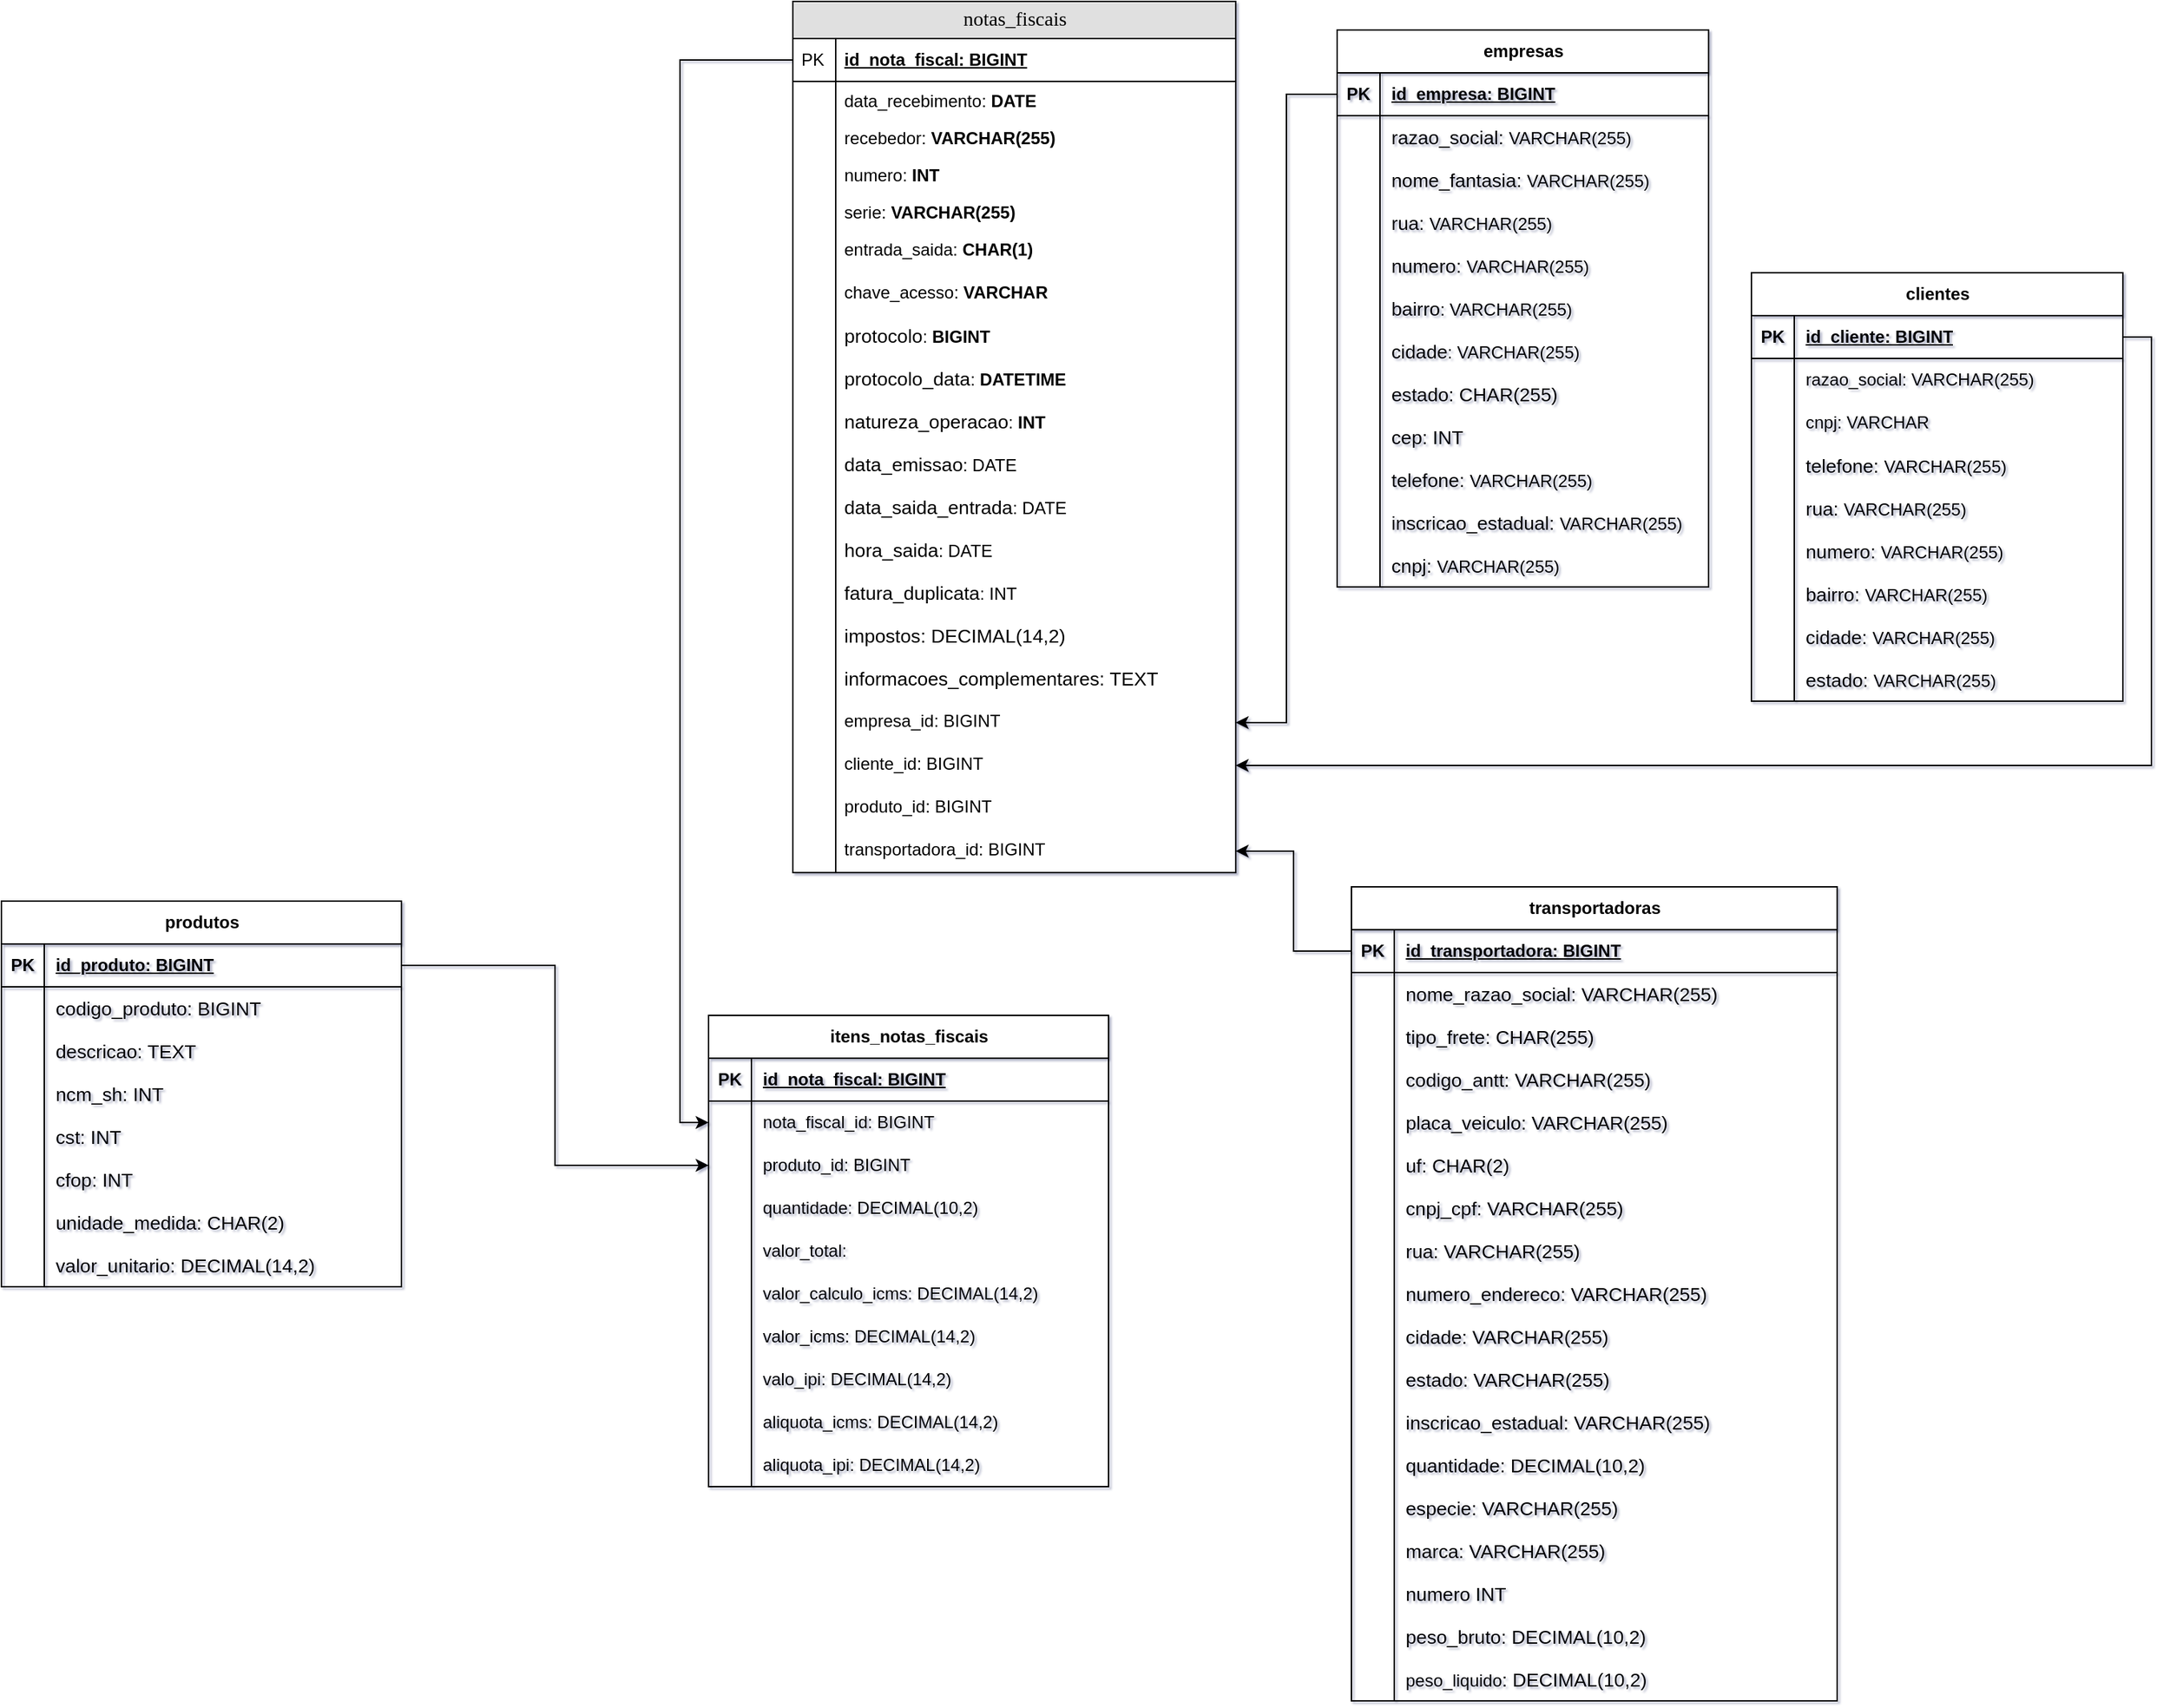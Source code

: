 <mxfile version="26.2.12">
  <diagram name="Page-1" id="e56a1550-8fbb-45ad-956c-1786394a9013">
    <mxGraphModel dx="1344" dy="754" grid="1" gridSize="10" guides="1" tooltips="1" connect="1" arrows="1" fold="1" page="1" pageScale="1" pageWidth="827" pageHeight="1169" background="none" math="0" shadow="1">
      <root>
        <mxCell id="0" />
        <mxCell id="1" parent="0" />
        <mxCell id="2e49270ec7c68f3f-80" value="notas_fiscais" style="swimlane;html=1;fontStyle=0;childLayout=stackLayout;horizontal=1;startSize=26;fillColor=light-dark(#E0E0E0,#666600);horizontalStack=0;resizeParent=1;resizeLast=0;collapsible=1;marginBottom=0;swimlaneFillColor=#ffffff;align=center;rounded=0;shadow=0;comic=0;labelBackgroundColor=none;strokeWidth=1;fontFamily=Verdana;fontSize=14" parent="1" vertex="1">
          <mxGeometry x="859" y="20" width="310" height="610" as="geometry" />
        </mxCell>
        <mxCell id="2e49270ec7c68f3f-81" value="id_nota_fiscal: BIGINT" style="shape=partialRectangle;top=0;left=0;right=0;bottom=1;html=1;align=left;verticalAlign=middle;fillColor=none;spacingLeft=34;spacingRight=4;whiteSpace=wrap;overflow=hidden;rotatable=0;points=[[0,0.5],[1,0.5]];portConstraint=eastwest;dropTarget=0;fontStyle=5;" parent="2e49270ec7c68f3f-80" vertex="1">
          <mxGeometry y="26" width="310" height="30" as="geometry" />
        </mxCell>
        <mxCell id="2e49270ec7c68f3f-82" value="PK" style="shape=partialRectangle;top=0;left=0;bottom=0;html=1;fillColor=none;align=left;verticalAlign=middle;spacingLeft=4;spacingRight=4;whiteSpace=wrap;overflow=hidden;rotatable=0;points=[];portConstraint=eastwest;part=1;" parent="2e49270ec7c68f3f-81" vertex="1" connectable="0">
          <mxGeometry width="30" height="30" as="geometry" />
        </mxCell>
        <mxCell id="2e49270ec7c68f3f-83" value="data_recebimento: &lt;b&gt;DATE&lt;/b&gt;" style="shape=partialRectangle;top=0;left=0;right=0;bottom=0;html=1;align=left;verticalAlign=top;fillColor=none;spacingLeft=34;spacingRight=4;whiteSpace=wrap;overflow=hidden;rotatable=0;points=[[0,0.5],[1,0.5]];portConstraint=eastwest;dropTarget=0;" parent="2e49270ec7c68f3f-80" vertex="1">
          <mxGeometry y="56" width="310" height="26" as="geometry" />
        </mxCell>
        <mxCell id="2e49270ec7c68f3f-84" value="" style="shape=partialRectangle;top=0;left=0;bottom=0;html=1;fillColor=none;align=left;verticalAlign=top;spacingLeft=4;spacingRight=4;whiteSpace=wrap;overflow=hidden;rotatable=0;points=[];portConstraint=eastwest;part=1;" parent="2e49270ec7c68f3f-83" vertex="1" connectable="0">
          <mxGeometry width="30" height="26" as="geometry" />
        </mxCell>
        <mxCell id="2e49270ec7c68f3f-85" value="recebedor: &lt;b&gt;VARCHAR(255)&lt;/b&gt;" style="shape=partialRectangle;top=0;left=0;right=0;bottom=0;html=1;align=left;verticalAlign=top;fillColor=none;spacingLeft=34;spacingRight=4;whiteSpace=wrap;overflow=hidden;rotatable=0;points=[[0,0.5],[1,0.5]];portConstraint=eastwest;dropTarget=0;" parent="2e49270ec7c68f3f-80" vertex="1">
          <mxGeometry y="82" width="310" height="26" as="geometry" />
        </mxCell>
        <mxCell id="2e49270ec7c68f3f-86" value="" style="shape=partialRectangle;top=0;left=0;bottom=0;html=1;fillColor=none;align=left;verticalAlign=top;spacingLeft=4;spacingRight=4;whiteSpace=wrap;overflow=hidden;rotatable=0;points=[];portConstraint=eastwest;part=1;" parent="2e49270ec7c68f3f-85" vertex="1" connectable="0">
          <mxGeometry width="30" height="26" as="geometry" />
        </mxCell>
        <mxCell id="2e49270ec7c68f3f-87" value="numero: &lt;b&gt;INT&lt;/b&gt;" style="shape=partialRectangle;top=0;left=0;right=0;bottom=0;html=1;align=left;verticalAlign=top;fillColor=none;spacingLeft=34;spacingRight=4;whiteSpace=wrap;overflow=hidden;rotatable=0;points=[[0,0.5],[1,0.5]];portConstraint=eastwest;dropTarget=0;" parent="2e49270ec7c68f3f-80" vertex="1">
          <mxGeometry y="108" width="310" height="26" as="geometry" />
        </mxCell>
        <mxCell id="2e49270ec7c68f3f-88" value="" style="shape=partialRectangle;top=0;left=0;bottom=0;html=1;fillColor=none;align=left;verticalAlign=top;spacingLeft=4;spacingRight=4;whiteSpace=wrap;overflow=hidden;rotatable=0;points=[];portConstraint=eastwest;part=1;" parent="2e49270ec7c68f3f-87" vertex="1" connectable="0">
          <mxGeometry width="30" height="26" as="geometry" />
        </mxCell>
        <mxCell id="2e49270ec7c68f3f-89" value="serie: &lt;b&gt;VARCHAR(255)&lt;/b&gt;" style="shape=partialRectangle;top=0;left=0;right=0;bottom=0;html=1;align=left;verticalAlign=top;fillColor=none;spacingLeft=34;spacingRight=4;whiteSpace=wrap;overflow=hidden;rotatable=0;points=[[0,0.5],[1,0.5]];portConstraint=eastwest;dropTarget=0;" parent="2e49270ec7c68f3f-80" vertex="1">
          <mxGeometry y="134" width="310" height="26" as="geometry" />
        </mxCell>
        <mxCell id="2e49270ec7c68f3f-90" value="" style="shape=partialRectangle;top=0;left=0;bottom=0;html=1;fillColor=none;align=left;verticalAlign=top;spacingLeft=4;spacingRight=4;whiteSpace=wrap;overflow=hidden;rotatable=0;points=[];portConstraint=eastwest;part=1;" parent="2e49270ec7c68f3f-89" vertex="1" connectable="0">
          <mxGeometry width="30" height="26" as="geometry" />
        </mxCell>
        <mxCell id="Uja_avXTEm80o_sexW-3-4" value="entrada_saida: &lt;b&gt;CHAR(1)&lt;/b&gt;" style="shape=partialRectangle;top=0;left=0;right=0;bottom=0;html=1;align=left;verticalAlign=top;fillColor=none;spacingLeft=34;spacingRight=4;whiteSpace=wrap;overflow=hidden;rotatable=0;points=[[0,0.5],[1,0.5]];portConstraint=eastwest;dropTarget=0;" parent="2e49270ec7c68f3f-80" vertex="1">
          <mxGeometry y="160" width="310" height="30" as="geometry" />
        </mxCell>
        <mxCell id="Uja_avXTEm80o_sexW-3-5" value="" style="shape=partialRectangle;top=0;left=0;bottom=0;html=1;fillColor=none;align=left;verticalAlign=top;spacingLeft=4;spacingRight=4;whiteSpace=wrap;overflow=hidden;rotatable=0;points=[];portConstraint=eastwest;part=1;" parent="Uja_avXTEm80o_sexW-3-4" vertex="1" connectable="0">
          <mxGeometry width="30" height="30" as="geometry" />
        </mxCell>
        <mxCell id="Uja_avXTEm80o_sexW-3-11" value="chave_acesso: &lt;b&gt;VARCHAR&lt;/b&gt;" style="shape=partialRectangle;top=0;left=0;right=0;bottom=0;html=1;align=left;verticalAlign=top;fillColor=none;spacingLeft=34;spacingRight=4;whiteSpace=wrap;overflow=hidden;rotatable=0;points=[[0,0.5],[1,0.5]];portConstraint=eastwest;dropTarget=0;" parent="2e49270ec7c68f3f-80" vertex="1">
          <mxGeometry y="190" width="310" height="30" as="geometry" />
        </mxCell>
        <mxCell id="Uja_avXTEm80o_sexW-3-12" value="" style="shape=partialRectangle;top=0;left=0;bottom=0;html=1;fillColor=none;align=left;verticalAlign=top;spacingLeft=4;spacingRight=4;whiteSpace=wrap;overflow=hidden;rotatable=0;points=[];portConstraint=eastwest;part=1;" parent="Uja_avXTEm80o_sexW-3-11" vertex="1" connectable="0">
          <mxGeometry width="30" height="30" as="geometry" />
        </mxCell>
        <mxCell id="Uja_avXTEm80o_sexW-3-13" value="&lt;span data-sheets-root=&quot;1&quot; style=&quot;font-size:10pt;font-family:Arial;font-style:normal;&quot;&gt;protocolo&lt;/span&gt;: &lt;b&gt;BIGINT&lt;/b&gt;" style="shape=partialRectangle;top=0;left=0;right=0;bottom=0;html=1;align=left;verticalAlign=top;fillColor=none;spacingLeft=34;spacingRight=4;whiteSpace=wrap;overflow=hidden;rotatable=0;points=[[0,0.5],[1,0.5]];portConstraint=eastwest;dropTarget=0;" parent="2e49270ec7c68f3f-80" vertex="1">
          <mxGeometry y="220" width="310" height="30" as="geometry" />
        </mxCell>
        <mxCell id="Uja_avXTEm80o_sexW-3-14" value="" style="shape=partialRectangle;top=0;left=0;bottom=0;html=1;fillColor=none;align=left;verticalAlign=top;spacingLeft=4;spacingRight=4;whiteSpace=wrap;overflow=hidden;rotatable=0;points=[];portConstraint=eastwest;part=1;" parent="Uja_avXTEm80o_sexW-3-13" vertex="1" connectable="0">
          <mxGeometry width="30" height="30" as="geometry" />
        </mxCell>
        <mxCell id="Uja_avXTEm80o_sexW-3-15" value="&lt;span data-sheets-root=&quot;1&quot; style=&quot;font-size:10pt;font-family:Arial;font-style:normal;&quot;&gt;protocolo_data&lt;/span&gt;: &lt;b&gt;DATETIME&lt;/b&gt;" style="shape=partialRectangle;top=0;left=0;right=0;bottom=0;html=1;align=left;verticalAlign=top;fillColor=none;spacingLeft=34;spacingRight=4;whiteSpace=wrap;overflow=hidden;rotatable=0;points=[[0,0.5],[1,0.5]];portConstraint=eastwest;dropTarget=0;" parent="2e49270ec7c68f3f-80" vertex="1">
          <mxGeometry y="250" width="310" height="30" as="geometry" />
        </mxCell>
        <mxCell id="Uja_avXTEm80o_sexW-3-16" value="" style="shape=partialRectangle;top=0;left=0;bottom=0;html=1;fillColor=none;align=left;verticalAlign=top;spacingLeft=4;spacingRight=4;whiteSpace=wrap;overflow=hidden;rotatable=0;points=[];portConstraint=eastwest;part=1;" parent="Uja_avXTEm80o_sexW-3-15" vertex="1" connectable="0">
          <mxGeometry width="30" height="30" as="geometry" />
        </mxCell>
        <mxCell id="Uja_avXTEm80o_sexW-3-17" value="&lt;span data-sheets-root=&quot;1&quot; style=&quot;font-size:10pt;font-family:Arial;font-style:normal;&quot;&gt;natureza_operacao&lt;/span&gt;: &lt;b&gt;INT&lt;/b&gt;" style="shape=partialRectangle;top=0;left=0;right=0;bottom=0;html=1;align=left;verticalAlign=top;fillColor=none;spacingLeft=34;spacingRight=4;whiteSpace=wrap;overflow=hidden;rotatable=0;points=[[0,0.5],[1,0.5]];portConstraint=eastwest;dropTarget=0;" parent="2e49270ec7c68f3f-80" vertex="1">
          <mxGeometry y="280" width="310" height="30" as="geometry" />
        </mxCell>
        <mxCell id="Uja_avXTEm80o_sexW-3-18" value="" style="shape=partialRectangle;top=0;left=0;bottom=0;html=1;fillColor=none;align=left;verticalAlign=top;spacingLeft=4;spacingRight=4;whiteSpace=wrap;overflow=hidden;rotatable=0;points=[];portConstraint=eastwest;part=1;" parent="Uja_avXTEm80o_sexW-3-17" vertex="1" connectable="0">
          <mxGeometry width="30" height="30" as="geometry" />
        </mxCell>
        <mxCell id="Uja_avXTEm80o_sexW-3-19" value="&lt;span data-sheets-root=&quot;1&quot; style=&quot;font-size:10pt;font-family:Arial;font-style:normal;&quot;&gt;data_emissao&lt;/span&gt;: DATE" style="shape=partialRectangle;top=0;left=0;right=0;bottom=0;html=1;align=left;verticalAlign=top;fillColor=none;spacingLeft=34;spacingRight=4;whiteSpace=wrap;overflow=hidden;rotatable=0;points=[[0,0.5],[1,0.5]];portConstraint=eastwest;dropTarget=0;" parent="2e49270ec7c68f3f-80" vertex="1">
          <mxGeometry y="310" width="310" height="30" as="geometry" />
        </mxCell>
        <mxCell id="Uja_avXTEm80o_sexW-3-20" value="" style="shape=partialRectangle;top=0;left=0;bottom=0;html=1;fillColor=none;align=left;verticalAlign=top;spacingLeft=4;spacingRight=4;whiteSpace=wrap;overflow=hidden;rotatable=0;points=[];portConstraint=eastwest;part=1;" parent="Uja_avXTEm80o_sexW-3-19" vertex="1" connectable="0">
          <mxGeometry width="30" height="30" as="geometry" />
        </mxCell>
        <mxCell id="Uja_avXTEm80o_sexW-3-21" value="&lt;span data-sheets-root=&quot;1&quot; style=&quot;font-size:10pt;font-family:Arial;font-style:normal;&quot;&gt;data_saida_entrada&lt;/span&gt;: DATE" style="shape=partialRectangle;top=0;left=0;right=0;bottom=0;html=1;align=left;verticalAlign=top;fillColor=none;spacingLeft=34;spacingRight=4;whiteSpace=wrap;overflow=hidden;rotatable=0;points=[[0,0.5],[1,0.5]];portConstraint=eastwest;dropTarget=0;" parent="2e49270ec7c68f3f-80" vertex="1">
          <mxGeometry y="340" width="310" height="30" as="geometry" />
        </mxCell>
        <mxCell id="Uja_avXTEm80o_sexW-3-22" value="" style="shape=partialRectangle;top=0;left=0;bottom=0;html=1;fillColor=none;align=left;verticalAlign=top;spacingLeft=4;spacingRight=4;whiteSpace=wrap;overflow=hidden;rotatable=0;points=[];portConstraint=eastwest;part=1;" parent="Uja_avXTEm80o_sexW-3-21" vertex="1" connectable="0">
          <mxGeometry width="30" height="30" as="geometry" />
        </mxCell>
        <mxCell id="Uja_avXTEm80o_sexW-3-25" value="&lt;span data-sheets-root=&quot;1&quot; style=&quot;font-size:10pt;font-family:Arial;font-style:normal;&quot;&gt;hora_saida&lt;/span&gt;: DATE" style="shape=partialRectangle;top=0;left=0;right=0;bottom=0;html=1;align=left;verticalAlign=top;fillColor=none;spacingLeft=34;spacingRight=4;whiteSpace=wrap;overflow=hidden;rotatable=0;points=[[0,0.5],[1,0.5]];portConstraint=eastwest;dropTarget=0;" parent="2e49270ec7c68f3f-80" vertex="1">
          <mxGeometry y="370" width="310" height="30" as="geometry" />
        </mxCell>
        <mxCell id="Uja_avXTEm80o_sexW-3-26" value="" style="shape=partialRectangle;top=0;left=0;bottom=0;html=1;fillColor=none;align=left;verticalAlign=top;spacingLeft=4;spacingRight=4;whiteSpace=wrap;overflow=hidden;rotatable=0;points=[];portConstraint=eastwest;part=1;" parent="Uja_avXTEm80o_sexW-3-25" vertex="1" connectable="0">
          <mxGeometry width="30" height="30" as="geometry" />
        </mxCell>
        <mxCell id="Uja_avXTEm80o_sexW-3-27" value="&lt;span data-sheets-root=&quot;1&quot; style=&quot;font-size:10pt;font-family:Arial;font-style:normal;&quot;&gt;fatura_duplicata&lt;/span&gt;: INT" style="shape=partialRectangle;top=0;left=0;right=0;bottom=0;html=1;align=left;verticalAlign=top;fillColor=none;spacingLeft=34;spacingRight=4;whiteSpace=wrap;overflow=hidden;rotatable=0;points=[[0,0.5],[1,0.5]];portConstraint=eastwest;dropTarget=0;" parent="2e49270ec7c68f3f-80" vertex="1">
          <mxGeometry y="400" width="310" height="30" as="geometry" />
        </mxCell>
        <mxCell id="Uja_avXTEm80o_sexW-3-28" value="" style="shape=partialRectangle;top=0;left=0;bottom=0;html=1;fillColor=none;align=left;verticalAlign=top;spacingLeft=4;spacingRight=4;whiteSpace=wrap;overflow=hidden;rotatable=0;points=[];portConstraint=eastwest;part=1;" parent="Uja_avXTEm80o_sexW-3-27" vertex="1" connectable="0">
          <mxGeometry width="30" height="30" as="geometry" />
        </mxCell>
        <mxCell id="Uja_avXTEm80o_sexW-3-29" value="&lt;span data-sheets-root=&quot;1&quot; style=&quot;font-size:10pt;font-family:Arial;font-style:normal;&quot;&gt;impostos: DECIMAL(14,2)&lt;/span&gt;" style="shape=partialRectangle;top=0;left=0;right=0;bottom=0;html=1;align=left;verticalAlign=top;fillColor=none;spacingLeft=34;spacingRight=4;whiteSpace=wrap;overflow=hidden;rotatable=0;points=[[0,0.5],[1,0.5]];portConstraint=eastwest;dropTarget=0;" parent="2e49270ec7c68f3f-80" vertex="1">
          <mxGeometry y="430" width="310" height="30" as="geometry" />
        </mxCell>
        <mxCell id="Uja_avXTEm80o_sexW-3-30" value="" style="shape=partialRectangle;top=0;left=0;bottom=0;html=1;fillColor=none;align=left;verticalAlign=top;spacingLeft=4;spacingRight=4;whiteSpace=wrap;overflow=hidden;rotatable=0;points=[];portConstraint=eastwest;part=1;" parent="Uja_avXTEm80o_sexW-3-29" vertex="1" connectable="0">
          <mxGeometry width="30" height="30" as="geometry" />
        </mxCell>
        <mxCell id="Uja_avXTEm80o_sexW-3-31" value="&lt;span data-sheets-root=&quot;1&quot; style=&quot;font-size:10pt;font-family:Arial;font-style:normal;&quot;&gt;informacoes_complementares: TEXT&lt;/span&gt;" style="shape=partialRectangle;top=0;left=0;right=0;bottom=0;html=1;align=left;verticalAlign=top;fillColor=none;spacingLeft=34;spacingRight=4;whiteSpace=wrap;overflow=hidden;rotatable=0;points=[[0,0.5],[1,0.5]];portConstraint=eastwest;dropTarget=0;" parent="2e49270ec7c68f3f-80" vertex="1">
          <mxGeometry y="460" width="310" height="30" as="geometry" />
        </mxCell>
        <mxCell id="Uja_avXTEm80o_sexW-3-32" value="" style="shape=partialRectangle;top=0;left=0;bottom=0;html=1;fillColor=none;align=left;verticalAlign=top;spacingLeft=4;spacingRight=4;whiteSpace=wrap;overflow=hidden;rotatable=0;points=[];portConstraint=eastwest;part=1;" parent="Uja_avXTEm80o_sexW-3-31" vertex="1" connectable="0">
          <mxGeometry width="30" height="30" as="geometry" />
        </mxCell>
        <mxCell id="Uja_avXTEm80o_sexW-3-33" value="empresa_id: BIGINT" style="shape=partialRectangle;top=0;left=0;right=0;bottom=0;html=1;align=left;verticalAlign=top;fillColor=none;spacingLeft=34;spacingRight=4;whiteSpace=wrap;overflow=hidden;rotatable=0;points=[[0,0.5],[1,0.5]];portConstraint=eastwest;dropTarget=0;" parent="2e49270ec7c68f3f-80" vertex="1">
          <mxGeometry y="490" width="310" height="30" as="geometry" />
        </mxCell>
        <mxCell id="Uja_avXTEm80o_sexW-3-34" value="" style="shape=partialRectangle;top=0;left=0;bottom=0;html=1;fillColor=none;align=left;verticalAlign=top;spacingLeft=4;spacingRight=4;whiteSpace=wrap;overflow=hidden;rotatable=0;points=[];portConstraint=eastwest;part=1;" parent="Uja_avXTEm80o_sexW-3-33" vertex="1" connectable="0">
          <mxGeometry width="30" height="30" as="geometry" />
        </mxCell>
        <mxCell id="Qujcc_qz391dmszqCRs3-1" value="cliente_id: BIGINT" style="shape=partialRectangle;top=0;left=0;right=0;bottom=0;html=1;align=left;verticalAlign=top;fillColor=none;spacingLeft=34;spacingRight=4;whiteSpace=wrap;overflow=hidden;rotatable=0;points=[[0,0.5],[1,0.5]];portConstraint=eastwest;dropTarget=0;" parent="2e49270ec7c68f3f-80" vertex="1">
          <mxGeometry y="520" width="310" height="30" as="geometry" />
        </mxCell>
        <mxCell id="Qujcc_qz391dmszqCRs3-2" value="" style="shape=partialRectangle;top=0;left=0;bottom=0;html=1;fillColor=none;align=left;verticalAlign=top;spacingLeft=4;spacingRight=4;whiteSpace=wrap;overflow=hidden;rotatable=0;points=[];portConstraint=eastwest;part=1;" parent="Qujcc_qz391dmszqCRs3-1" vertex="1" connectable="0">
          <mxGeometry width="30" height="30" as="geometry" />
        </mxCell>
        <mxCell id="Qujcc_qz391dmszqCRs3-3" value="produto_id: BIGINT" style="shape=partialRectangle;top=0;left=0;right=0;bottom=0;html=1;align=left;verticalAlign=top;fillColor=none;spacingLeft=34;spacingRight=4;whiteSpace=wrap;overflow=hidden;rotatable=0;points=[[0,0.5],[1,0.5]];portConstraint=eastwest;dropTarget=0;" parent="2e49270ec7c68f3f-80" vertex="1">
          <mxGeometry y="550" width="310" height="30" as="geometry" />
        </mxCell>
        <mxCell id="Qujcc_qz391dmszqCRs3-4" value="" style="shape=partialRectangle;top=0;left=0;bottom=0;html=1;fillColor=none;align=left;verticalAlign=top;spacingLeft=4;spacingRight=4;whiteSpace=wrap;overflow=hidden;rotatable=0;points=[];portConstraint=eastwest;part=1;" parent="Qujcc_qz391dmszqCRs3-3" vertex="1" connectable="0">
          <mxGeometry width="30" height="30" as="geometry" />
        </mxCell>
        <mxCell id="Qujcc_qz391dmszqCRs3-5" value="transportadora_id: BIGINT" style="shape=partialRectangle;top=0;left=0;right=0;bottom=0;html=1;align=left;verticalAlign=top;fillColor=none;spacingLeft=34;spacingRight=4;whiteSpace=wrap;overflow=hidden;rotatable=0;points=[[0,0.5],[1,0.5]];portConstraint=eastwest;dropTarget=0;" parent="2e49270ec7c68f3f-80" vertex="1">
          <mxGeometry y="580" width="310" height="30" as="geometry" />
        </mxCell>
        <mxCell id="Qujcc_qz391dmszqCRs3-6" value="" style="shape=partialRectangle;top=0;left=0;bottom=0;html=1;fillColor=none;align=left;verticalAlign=top;spacingLeft=4;spacingRight=4;whiteSpace=wrap;overflow=hidden;rotatable=0;points=[];portConstraint=eastwest;part=1;" parent="Qujcc_qz391dmszqCRs3-5" vertex="1" connectable="0">
          <mxGeometry width="30" height="30" as="geometry" />
        </mxCell>
        <mxCell id="Uja_avXTEm80o_sexW-3-100" value="empresas" style="shape=table;startSize=30;container=1;collapsible=1;childLayout=tableLayout;fixedRows=1;rowLines=0;fontStyle=1;align=center;resizeLast=1;html=1;fillColor=light-dark(#FFFFFF,#003366);" parent="1" vertex="1">
          <mxGeometry x="1240" y="40" width="260" height="390" as="geometry" />
        </mxCell>
        <mxCell id="Uja_avXTEm80o_sexW-3-101" value="" style="shape=tableRow;horizontal=0;startSize=0;swimlaneHead=0;swimlaneBody=0;fillColor=none;collapsible=0;dropTarget=0;points=[[0,0.5],[1,0.5]];portConstraint=eastwest;top=0;left=0;right=0;bottom=1;" parent="Uja_avXTEm80o_sexW-3-100" vertex="1">
          <mxGeometry y="30" width="260" height="30" as="geometry" />
        </mxCell>
        <mxCell id="Uja_avXTEm80o_sexW-3-102" value="PK" style="shape=partialRectangle;connectable=0;fillColor=none;top=0;left=0;bottom=0;right=0;fontStyle=1;overflow=hidden;whiteSpace=wrap;html=1;" parent="Uja_avXTEm80o_sexW-3-101" vertex="1">
          <mxGeometry width="30" height="30" as="geometry">
            <mxRectangle width="30" height="30" as="alternateBounds" />
          </mxGeometry>
        </mxCell>
        <mxCell id="Uja_avXTEm80o_sexW-3-103" value="id_empresa: BIGINT" style="shape=partialRectangle;connectable=0;fillColor=none;top=0;left=0;bottom=0;right=0;align=left;spacingLeft=6;fontStyle=5;overflow=hidden;whiteSpace=wrap;html=1;" parent="Uja_avXTEm80o_sexW-3-101" vertex="1">
          <mxGeometry x="30" width="230" height="30" as="geometry">
            <mxRectangle width="230" height="30" as="alternateBounds" />
          </mxGeometry>
        </mxCell>
        <mxCell id="Uja_avXTEm80o_sexW-3-104" value="" style="shape=tableRow;horizontal=0;startSize=0;swimlaneHead=0;swimlaneBody=0;fillColor=none;collapsible=0;dropTarget=0;points=[[0,0.5],[1,0.5]];portConstraint=eastwest;top=0;left=0;right=0;bottom=0;" parent="Uja_avXTEm80o_sexW-3-100" vertex="1">
          <mxGeometry y="60" width="260" height="30" as="geometry" />
        </mxCell>
        <mxCell id="Uja_avXTEm80o_sexW-3-105" value="" style="shape=partialRectangle;connectable=0;fillColor=none;top=0;left=0;bottom=0;right=0;editable=1;overflow=hidden;whiteSpace=wrap;html=1;" parent="Uja_avXTEm80o_sexW-3-104" vertex="1">
          <mxGeometry width="30" height="30" as="geometry">
            <mxRectangle width="30" height="30" as="alternateBounds" />
          </mxGeometry>
        </mxCell>
        <mxCell id="Uja_avXTEm80o_sexW-3-106" value="&lt;span data-sheets-root=&quot;1&quot; style=&quot;font-size:10pt;font-family:Arial;font-style:normal;&quot;&gt;razao_social&lt;/span&gt;&lt;span style=&quot;font-size: 10pt; font-family: Arial;&quot; data-sheets-root=&quot;1&quot;&gt;:&amp;nbsp;&lt;/span&gt;VARCHAR(255)" style="shape=partialRectangle;connectable=0;fillColor=none;top=0;left=0;bottom=0;right=0;align=left;spacingLeft=6;overflow=hidden;whiteSpace=wrap;html=1;" parent="Uja_avXTEm80o_sexW-3-104" vertex="1">
          <mxGeometry x="30" width="230" height="30" as="geometry">
            <mxRectangle width="230" height="30" as="alternateBounds" />
          </mxGeometry>
        </mxCell>
        <mxCell id="Uja_avXTEm80o_sexW-3-107" value="" style="shape=tableRow;horizontal=0;startSize=0;swimlaneHead=0;swimlaneBody=0;fillColor=none;collapsible=0;dropTarget=0;points=[[0,0.5],[1,0.5]];portConstraint=eastwest;top=0;left=0;right=0;bottom=0;" parent="Uja_avXTEm80o_sexW-3-100" vertex="1">
          <mxGeometry y="90" width="260" height="30" as="geometry" />
        </mxCell>
        <mxCell id="Uja_avXTEm80o_sexW-3-108" value="" style="shape=partialRectangle;connectable=0;fillColor=none;top=0;left=0;bottom=0;right=0;editable=1;overflow=hidden;whiteSpace=wrap;html=1;" parent="Uja_avXTEm80o_sexW-3-107" vertex="1">
          <mxGeometry width="30" height="30" as="geometry">
            <mxRectangle width="30" height="30" as="alternateBounds" />
          </mxGeometry>
        </mxCell>
        <mxCell id="Uja_avXTEm80o_sexW-3-109" value="&lt;span data-sheets-root=&quot;1&quot; style=&quot;font-size:10pt;font-family:Arial;font-style:normal;&quot;&gt;nome_fantasia&lt;/span&gt;&lt;span style=&quot;font-size: 10pt; font-family: Arial;&quot; data-sheets-root=&quot;1&quot;&gt;:&amp;nbsp;&lt;/span&gt;VARCHAR(255)" style="shape=partialRectangle;connectable=0;fillColor=none;top=0;left=0;bottom=0;right=0;align=left;spacingLeft=6;overflow=hidden;whiteSpace=wrap;html=1;" parent="Uja_avXTEm80o_sexW-3-107" vertex="1">
          <mxGeometry x="30" width="230" height="30" as="geometry">
            <mxRectangle width="230" height="30" as="alternateBounds" />
          </mxGeometry>
        </mxCell>
        <mxCell id="Uja_avXTEm80o_sexW-3-110" value="" style="shape=tableRow;horizontal=0;startSize=0;swimlaneHead=0;swimlaneBody=0;fillColor=none;collapsible=0;dropTarget=0;points=[[0,0.5],[1,0.5]];portConstraint=eastwest;top=0;left=0;right=0;bottom=0;" parent="Uja_avXTEm80o_sexW-3-100" vertex="1">
          <mxGeometry y="120" width="260" height="30" as="geometry" />
        </mxCell>
        <mxCell id="Uja_avXTEm80o_sexW-3-111" value="" style="shape=partialRectangle;connectable=0;fillColor=none;top=0;left=0;bottom=0;right=0;editable=1;overflow=hidden;whiteSpace=wrap;html=1;" parent="Uja_avXTEm80o_sexW-3-110" vertex="1">
          <mxGeometry width="30" height="30" as="geometry">
            <mxRectangle width="30" height="30" as="alternateBounds" />
          </mxGeometry>
        </mxCell>
        <mxCell id="Uja_avXTEm80o_sexW-3-112" value="&lt;span data-sheets-root=&quot;1&quot; style=&quot;font-size:10pt;font-family:Arial;font-style:normal;&quot;&gt;rua&lt;/span&gt;&lt;span style=&quot;font-size: 10pt; font-family: Arial;&quot; data-sheets-root=&quot;1&quot;&gt;:&amp;nbsp;&lt;/span&gt;VARCHAR(255)" style="shape=partialRectangle;connectable=0;fillColor=none;top=0;left=0;bottom=0;right=0;align=left;spacingLeft=6;overflow=hidden;whiteSpace=wrap;html=1;" parent="Uja_avXTEm80o_sexW-3-110" vertex="1">
          <mxGeometry x="30" width="230" height="30" as="geometry">
            <mxRectangle width="230" height="30" as="alternateBounds" />
          </mxGeometry>
        </mxCell>
        <mxCell id="Uja_avXTEm80o_sexW-3-113" value="" style="shape=tableRow;horizontal=0;startSize=0;swimlaneHead=0;swimlaneBody=0;fillColor=none;collapsible=0;dropTarget=0;points=[[0,0.5],[1,0.5]];portConstraint=eastwest;top=0;left=0;right=0;bottom=0;" parent="Uja_avXTEm80o_sexW-3-100" vertex="1">
          <mxGeometry y="150" width="260" height="30" as="geometry" />
        </mxCell>
        <mxCell id="Uja_avXTEm80o_sexW-3-114" value="" style="shape=partialRectangle;connectable=0;fillColor=none;top=0;left=0;bottom=0;right=0;editable=1;overflow=hidden;whiteSpace=wrap;html=1;" parent="Uja_avXTEm80o_sexW-3-113" vertex="1">
          <mxGeometry width="30" height="30" as="geometry">
            <mxRectangle width="30" height="30" as="alternateBounds" />
          </mxGeometry>
        </mxCell>
        <mxCell id="Uja_avXTEm80o_sexW-3-115" value="&lt;span data-sheets-root=&quot;1&quot; style=&quot;font-size:10pt;font-family:Arial;font-style:normal;&quot;&gt;numero&lt;/span&gt;&lt;span style=&quot;font-size: 10pt; font-family: Arial;&quot; data-sheets-root=&quot;1&quot;&gt;:&amp;nbsp;&lt;/span&gt;VARCHAR(255)" style="shape=partialRectangle;connectable=0;fillColor=none;top=0;left=0;bottom=0;right=0;align=left;spacingLeft=6;overflow=hidden;whiteSpace=wrap;html=1;" parent="Uja_avXTEm80o_sexW-3-113" vertex="1">
          <mxGeometry x="30" width="230" height="30" as="geometry">
            <mxRectangle width="230" height="30" as="alternateBounds" />
          </mxGeometry>
        </mxCell>
        <mxCell id="Uja_avXTEm80o_sexW-3-116" value="" style="shape=tableRow;horizontal=0;startSize=0;swimlaneHead=0;swimlaneBody=0;fillColor=none;collapsible=0;dropTarget=0;points=[[0,0.5],[1,0.5]];portConstraint=eastwest;top=0;left=0;right=0;bottom=0;" parent="Uja_avXTEm80o_sexW-3-100" vertex="1">
          <mxGeometry y="180" width="260" height="30" as="geometry" />
        </mxCell>
        <mxCell id="Uja_avXTEm80o_sexW-3-117" value="" style="shape=partialRectangle;connectable=0;fillColor=none;top=0;left=0;bottom=0;right=0;editable=1;overflow=hidden;whiteSpace=wrap;html=1;" parent="Uja_avXTEm80o_sexW-3-116" vertex="1">
          <mxGeometry width="30" height="30" as="geometry">
            <mxRectangle width="30" height="30" as="alternateBounds" />
          </mxGeometry>
        </mxCell>
        <mxCell id="Uja_avXTEm80o_sexW-3-118" value="&lt;span data-sheets-root=&quot;1&quot; style=&quot;font-size:10pt;font-family:Arial;font-style:normal;&quot;&gt;bairro&lt;/span&gt;: VARCHAR(255)" style="shape=partialRectangle;connectable=0;fillColor=none;top=0;left=0;bottom=0;right=0;align=left;spacingLeft=6;overflow=hidden;whiteSpace=wrap;html=1;" parent="Uja_avXTEm80o_sexW-3-116" vertex="1">
          <mxGeometry x="30" width="230" height="30" as="geometry">
            <mxRectangle width="230" height="30" as="alternateBounds" />
          </mxGeometry>
        </mxCell>
        <mxCell id="Uja_avXTEm80o_sexW-3-119" value="" style="shape=tableRow;horizontal=0;startSize=0;swimlaneHead=0;swimlaneBody=0;fillColor=none;collapsible=0;dropTarget=0;points=[[0,0.5],[1,0.5]];portConstraint=eastwest;top=0;left=0;right=0;bottom=0;" parent="Uja_avXTEm80o_sexW-3-100" vertex="1">
          <mxGeometry y="210" width="260" height="30" as="geometry" />
        </mxCell>
        <mxCell id="Uja_avXTEm80o_sexW-3-120" value="" style="shape=partialRectangle;connectable=0;fillColor=none;top=0;left=0;bottom=0;right=0;editable=1;overflow=hidden;whiteSpace=wrap;html=1;" parent="Uja_avXTEm80o_sexW-3-119" vertex="1">
          <mxGeometry width="30" height="30" as="geometry">
            <mxRectangle width="30" height="30" as="alternateBounds" />
          </mxGeometry>
        </mxCell>
        <mxCell id="Uja_avXTEm80o_sexW-3-121" value="&lt;span data-sheets-root=&quot;1&quot; style=&quot;font-size:10pt;font-family:Arial;font-style:normal;&quot;&gt;cidade&lt;/span&gt;: VARCHAR(255)" style="shape=partialRectangle;connectable=0;fillColor=none;top=0;left=0;bottom=0;right=0;align=left;spacingLeft=6;overflow=hidden;whiteSpace=wrap;html=1;" parent="Uja_avXTEm80o_sexW-3-119" vertex="1">
          <mxGeometry x="30" width="230" height="30" as="geometry">
            <mxRectangle width="230" height="30" as="alternateBounds" />
          </mxGeometry>
        </mxCell>
        <mxCell id="Uja_avXTEm80o_sexW-3-122" value="" style="shape=tableRow;horizontal=0;startSize=0;swimlaneHead=0;swimlaneBody=0;fillColor=none;collapsible=0;dropTarget=0;points=[[0,0.5],[1,0.5]];portConstraint=eastwest;top=0;left=0;right=0;bottom=0;" parent="Uja_avXTEm80o_sexW-3-100" vertex="1">
          <mxGeometry y="240" width="260" height="30" as="geometry" />
        </mxCell>
        <mxCell id="Uja_avXTEm80o_sexW-3-123" value="" style="shape=partialRectangle;connectable=0;fillColor=none;top=0;left=0;bottom=0;right=0;editable=1;overflow=hidden;whiteSpace=wrap;html=1;" parent="Uja_avXTEm80o_sexW-3-122" vertex="1">
          <mxGeometry width="30" height="30" as="geometry">
            <mxRectangle width="30" height="30" as="alternateBounds" />
          </mxGeometry>
        </mxCell>
        <mxCell id="Uja_avXTEm80o_sexW-3-124" value="&lt;span data-sheets-root=&quot;1&quot; style=&quot;font-size:10pt;font-family:Arial;font-style:normal;&quot;&gt;estado: CHAR(255)&lt;/span&gt;" style="shape=partialRectangle;connectable=0;fillColor=none;top=0;left=0;bottom=0;right=0;align=left;spacingLeft=6;overflow=hidden;whiteSpace=wrap;html=1;" parent="Uja_avXTEm80o_sexW-3-122" vertex="1">
          <mxGeometry x="30" width="230" height="30" as="geometry">
            <mxRectangle width="230" height="30" as="alternateBounds" />
          </mxGeometry>
        </mxCell>
        <mxCell id="Uja_avXTEm80o_sexW-3-125" value="" style="shape=tableRow;horizontal=0;startSize=0;swimlaneHead=0;swimlaneBody=0;fillColor=none;collapsible=0;dropTarget=0;points=[[0,0.5],[1,0.5]];portConstraint=eastwest;top=0;left=0;right=0;bottom=0;" parent="Uja_avXTEm80o_sexW-3-100" vertex="1">
          <mxGeometry y="270" width="260" height="30" as="geometry" />
        </mxCell>
        <mxCell id="Uja_avXTEm80o_sexW-3-126" value="" style="shape=partialRectangle;connectable=0;fillColor=none;top=0;left=0;bottom=0;right=0;editable=1;overflow=hidden;whiteSpace=wrap;html=1;" parent="Uja_avXTEm80o_sexW-3-125" vertex="1">
          <mxGeometry width="30" height="30" as="geometry">
            <mxRectangle width="30" height="30" as="alternateBounds" />
          </mxGeometry>
        </mxCell>
        <mxCell id="Uja_avXTEm80o_sexW-3-127" value="&lt;span data-sheets-root=&quot;1&quot; style=&quot;font-size:10pt;font-family:Arial;font-style:normal;&quot;&gt;cep: INT&lt;/span&gt;" style="shape=partialRectangle;connectable=0;fillColor=none;top=0;left=0;bottom=0;right=0;align=left;spacingLeft=6;overflow=hidden;whiteSpace=wrap;html=1;" parent="Uja_avXTEm80o_sexW-3-125" vertex="1">
          <mxGeometry x="30" width="230" height="30" as="geometry">
            <mxRectangle width="230" height="30" as="alternateBounds" />
          </mxGeometry>
        </mxCell>
        <mxCell id="Uja_avXTEm80o_sexW-3-128" value="" style="shape=tableRow;horizontal=0;startSize=0;swimlaneHead=0;swimlaneBody=0;fillColor=none;collapsible=0;dropTarget=0;points=[[0,0.5],[1,0.5]];portConstraint=eastwest;top=0;left=0;right=0;bottom=0;" parent="Uja_avXTEm80o_sexW-3-100" vertex="1">
          <mxGeometry y="300" width="260" height="30" as="geometry" />
        </mxCell>
        <mxCell id="Uja_avXTEm80o_sexW-3-129" value="" style="shape=partialRectangle;connectable=0;fillColor=none;top=0;left=0;bottom=0;right=0;editable=1;overflow=hidden;whiteSpace=wrap;html=1;" parent="Uja_avXTEm80o_sexW-3-128" vertex="1">
          <mxGeometry width="30" height="30" as="geometry">
            <mxRectangle width="30" height="30" as="alternateBounds" />
          </mxGeometry>
        </mxCell>
        <mxCell id="Uja_avXTEm80o_sexW-3-130" value="&lt;span data-sheets-root=&quot;1&quot; style=&quot;font-size:10pt;font-family:Arial;font-style:normal;&quot;&gt;telefone&lt;/span&gt;&lt;span style=&quot;font-size: 10pt; font-family: Arial;&quot; data-sheets-root=&quot;1&quot;&gt;:&amp;nbsp;&lt;/span&gt;VARCHAR(255)" style="shape=partialRectangle;connectable=0;fillColor=none;top=0;left=0;bottom=0;right=0;align=left;spacingLeft=6;overflow=hidden;whiteSpace=wrap;html=1;" parent="Uja_avXTEm80o_sexW-3-128" vertex="1">
          <mxGeometry x="30" width="230" height="30" as="geometry">
            <mxRectangle width="230" height="30" as="alternateBounds" />
          </mxGeometry>
        </mxCell>
        <mxCell id="Uja_avXTEm80o_sexW-3-131" value="" style="shape=tableRow;horizontal=0;startSize=0;swimlaneHead=0;swimlaneBody=0;fillColor=none;collapsible=0;dropTarget=0;points=[[0,0.5],[1,0.5]];portConstraint=eastwest;top=0;left=0;right=0;bottom=0;" parent="Uja_avXTEm80o_sexW-3-100" vertex="1">
          <mxGeometry y="330" width="260" height="30" as="geometry" />
        </mxCell>
        <mxCell id="Uja_avXTEm80o_sexW-3-132" value="" style="shape=partialRectangle;connectable=0;fillColor=none;top=0;left=0;bottom=0;right=0;editable=1;overflow=hidden;whiteSpace=wrap;html=1;" parent="Uja_avXTEm80o_sexW-3-131" vertex="1">
          <mxGeometry width="30" height="30" as="geometry">
            <mxRectangle width="30" height="30" as="alternateBounds" />
          </mxGeometry>
        </mxCell>
        <mxCell id="Uja_avXTEm80o_sexW-3-133" value="&lt;span data-sheets-root=&quot;1&quot; style=&quot;font-size:10pt;font-family:Arial;font-style:normal;&quot;&gt;inscricao_estadual&lt;/span&gt;&lt;span style=&quot;font-size: 10pt; font-family: Arial;&quot; data-sheets-root=&quot;1&quot;&gt;:&amp;nbsp;&lt;/span&gt;VARCHAR(255)" style="shape=partialRectangle;connectable=0;fillColor=none;top=0;left=0;bottom=0;right=0;align=left;spacingLeft=6;overflow=hidden;whiteSpace=wrap;html=1;" parent="Uja_avXTEm80o_sexW-3-131" vertex="1">
          <mxGeometry x="30" width="230" height="30" as="geometry">
            <mxRectangle width="230" height="30" as="alternateBounds" />
          </mxGeometry>
        </mxCell>
        <mxCell id="Uja_avXTEm80o_sexW-3-134" value="" style="shape=tableRow;horizontal=0;startSize=0;swimlaneHead=0;swimlaneBody=0;fillColor=none;collapsible=0;dropTarget=0;points=[[0,0.5],[1,0.5]];portConstraint=eastwest;top=0;left=0;right=0;bottom=0;" parent="Uja_avXTEm80o_sexW-3-100" vertex="1">
          <mxGeometry y="360" width="260" height="30" as="geometry" />
        </mxCell>
        <mxCell id="Uja_avXTEm80o_sexW-3-135" value="" style="shape=partialRectangle;connectable=0;fillColor=none;top=0;left=0;bottom=0;right=0;editable=1;overflow=hidden;whiteSpace=wrap;html=1;" parent="Uja_avXTEm80o_sexW-3-134" vertex="1">
          <mxGeometry width="30" height="30" as="geometry">
            <mxRectangle width="30" height="30" as="alternateBounds" />
          </mxGeometry>
        </mxCell>
        <mxCell id="Uja_avXTEm80o_sexW-3-136" value="&lt;span data-sheets-root=&quot;1&quot; style=&quot;font-size:10pt;font-family:Arial;font-style:normal;&quot;&gt;cnpj&lt;/span&gt;&lt;span style=&quot;font-size: 10pt; font-family: Arial;&quot; data-sheets-root=&quot;1&quot;&gt;:&amp;nbsp;&lt;/span&gt;VARCHAR(255)" style="shape=partialRectangle;connectable=0;fillColor=none;top=0;left=0;bottom=0;right=0;align=left;spacingLeft=6;overflow=hidden;whiteSpace=wrap;html=1;" parent="Uja_avXTEm80o_sexW-3-134" vertex="1">
          <mxGeometry x="30" width="230" height="30" as="geometry">
            <mxRectangle width="230" height="30" as="alternateBounds" />
          </mxGeometry>
        </mxCell>
        <mxCell id="Uja_avXTEm80o_sexW-3-143" value="&lt;font style=&quot;color: light-dark(rgb(0, 0, 0), rgb(0, 0, 0));&quot;&gt;produtos&lt;/font&gt;" style="shape=table;startSize=30;container=1;collapsible=1;childLayout=tableLayout;fixedRows=1;rowLines=0;fontStyle=1;align=center;resizeLast=1;html=1;fillColor=light-dark(#FFFFFF,#99004D);" parent="1" vertex="1">
          <mxGeometry x="305" y="650" width="280" height="270" as="geometry" />
        </mxCell>
        <mxCell id="Uja_avXTEm80o_sexW-3-144" value="" style="shape=tableRow;horizontal=0;startSize=0;swimlaneHead=0;swimlaneBody=0;fillColor=none;collapsible=0;dropTarget=0;points=[[0,0.5],[1,0.5]];portConstraint=eastwest;top=0;left=0;right=0;bottom=1;" parent="Uja_avXTEm80o_sexW-3-143" vertex="1">
          <mxGeometry y="30" width="280" height="30" as="geometry" />
        </mxCell>
        <mxCell id="Uja_avXTEm80o_sexW-3-145" value="PK" style="shape=partialRectangle;connectable=0;fillColor=none;top=0;left=0;bottom=0;right=0;fontStyle=1;overflow=hidden;whiteSpace=wrap;html=1;" parent="Uja_avXTEm80o_sexW-3-144" vertex="1">
          <mxGeometry width="30" height="30" as="geometry">
            <mxRectangle width="30" height="30" as="alternateBounds" />
          </mxGeometry>
        </mxCell>
        <mxCell id="Uja_avXTEm80o_sexW-3-146" value="id_produto: BIGINT" style="shape=partialRectangle;connectable=0;fillColor=none;top=0;left=0;bottom=0;right=0;align=left;spacingLeft=6;fontStyle=5;overflow=hidden;whiteSpace=wrap;html=1;" parent="Uja_avXTEm80o_sexW-3-144" vertex="1">
          <mxGeometry x="30" width="250" height="30" as="geometry">
            <mxRectangle width="250" height="30" as="alternateBounds" />
          </mxGeometry>
        </mxCell>
        <mxCell id="Uja_avXTEm80o_sexW-3-147" value="" style="shape=tableRow;horizontal=0;startSize=0;swimlaneHead=0;swimlaneBody=0;fillColor=none;collapsible=0;dropTarget=0;points=[[0,0.5],[1,0.5]];portConstraint=eastwest;top=0;left=0;right=0;bottom=0;" parent="Uja_avXTEm80o_sexW-3-143" vertex="1">
          <mxGeometry y="60" width="280" height="30" as="geometry" />
        </mxCell>
        <mxCell id="Uja_avXTEm80o_sexW-3-148" value="" style="shape=partialRectangle;connectable=0;fillColor=none;top=0;left=0;bottom=0;right=0;editable=1;overflow=hidden;whiteSpace=wrap;html=1;" parent="Uja_avXTEm80o_sexW-3-147" vertex="1">
          <mxGeometry width="30" height="30" as="geometry">
            <mxRectangle width="30" height="30" as="alternateBounds" />
          </mxGeometry>
        </mxCell>
        <mxCell id="Uja_avXTEm80o_sexW-3-149" value="&lt;span data-sheets-root=&quot;1&quot; style=&quot;font-size:10pt;font-family:Arial;font-style:normal;&quot;&gt;codigo_produto: BIGINT&lt;/span&gt;" style="shape=partialRectangle;connectable=0;fillColor=none;top=0;left=0;bottom=0;right=0;align=left;spacingLeft=6;overflow=hidden;whiteSpace=wrap;html=1;" parent="Uja_avXTEm80o_sexW-3-147" vertex="1">
          <mxGeometry x="30" width="250" height="30" as="geometry">
            <mxRectangle width="250" height="30" as="alternateBounds" />
          </mxGeometry>
        </mxCell>
        <mxCell id="Uja_avXTEm80o_sexW-3-150" value="" style="shape=tableRow;horizontal=0;startSize=0;swimlaneHead=0;swimlaneBody=0;fillColor=none;collapsible=0;dropTarget=0;points=[[0,0.5],[1,0.5]];portConstraint=eastwest;top=0;left=0;right=0;bottom=0;" parent="Uja_avXTEm80o_sexW-3-143" vertex="1">
          <mxGeometry y="90" width="280" height="30" as="geometry" />
        </mxCell>
        <mxCell id="Uja_avXTEm80o_sexW-3-151" value="" style="shape=partialRectangle;connectable=0;fillColor=none;top=0;left=0;bottom=0;right=0;editable=1;overflow=hidden;whiteSpace=wrap;html=1;" parent="Uja_avXTEm80o_sexW-3-150" vertex="1">
          <mxGeometry width="30" height="30" as="geometry">
            <mxRectangle width="30" height="30" as="alternateBounds" />
          </mxGeometry>
        </mxCell>
        <mxCell id="Uja_avXTEm80o_sexW-3-152" value="&lt;span data-sheets-root=&quot;1&quot; style=&quot;font-size:10pt;font-family:Arial;font-style:normal;&quot;&gt;descricao: TEXT&lt;/span&gt;" style="shape=partialRectangle;connectable=0;fillColor=none;top=0;left=0;bottom=0;right=0;align=left;spacingLeft=6;overflow=hidden;whiteSpace=wrap;html=1;" parent="Uja_avXTEm80o_sexW-3-150" vertex="1">
          <mxGeometry x="30" width="250" height="30" as="geometry">
            <mxRectangle width="250" height="30" as="alternateBounds" />
          </mxGeometry>
        </mxCell>
        <mxCell id="Uja_avXTEm80o_sexW-3-153" value="" style="shape=tableRow;horizontal=0;startSize=0;swimlaneHead=0;swimlaneBody=0;fillColor=none;collapsible=0;dropTarget=0;points=[[0,0.5],[1,0.5]];portConstraint=eastwest;top=0;left=0;right=0;bottom=0;" parent="Uja_avXTEm80o_sexW-3-143" vertex="1">
          <mxGeometry y="120" width="280" height="30" as="geometry" />
        </mxCell>
        <mxCell id="Uja_avXTEm80o_sexW-3-154" value="" style="shape=partialRectangle;connectable=0;fillColor=none;top=0;left=0;bottom=0;right=0;editable=1;overflow=hidden;whiteSpace=wrap;html=1;" parent="Uja_avXTEm80o_sexW-3-153" vertex="1">
          <mxGeometry width="30" height="30" as="geometry">
            <mxRectangle width="30" height="30" as="alternateBounds" />
          </mxGeometry>
        </mxCell>
        <mxCell id="Uja_avXTEm80o_sexW-3-155" value="&lt;span data-sheets-root=&quot;1&quot; style=&quot;font-size:10pt;font-family:Arial;font-style:normal;&quot;&gt;ncm_sh: INT&lt;/span&gt;" style="shape=partialRectangle;connectable=0;fillColor=none;top=0;left=0;bottom=0;right=0;align=left;spacingLeft=6;overflow=hidden;whiteSpace=wrap;html=1;" parent="Uja_avXTEm80o_sexW-3-153" vertex="1">
          <mxGeometry x="30" width="250" height="30" as="geometry">
            <mxRectangle width="250" height="30" as="alternateBounds" />
          </mxGeometry>
        </mxCell>
        <mxCell id="Uja_avXTEm80o_sexW-3-156" value="" style="shape=tableRow;horizontal=0;startSize=0;swimlaneHead=0;swimlaneBody=0;fillColor=none;collapsible=0;dropTarget=0;points=[[0,0.5],[1,0.5]];portConstraint=eastwest;top=0;left=0;right=0;bottom=0;" parent="Uja_avXTEm80o_sexW-3-143" vertex="1">
          <mxGeometry y="150" width="280" height="30" as="geometry" />
        </mxCell>
        <mxCell id="Uja_avXTEm80o_sexW-3-157" value="" style="shape=partialRectangle;connectable=0;fillColor=none;top=0;left=0;bottom=0;right=0;editable=1;overflow=hidden;whiteSpace=wrap;html=1;" parent="Uja_avXTEm80o_sexW-3-156" vertex="1">
          <mxGeometry width="30" height="30" as="geometry">
            <mxRectangle width="30" height="30" as="alternateBounds" />
          </mxGeometry>
        </mxCell>
        <mxCell id="Uja_avXTEm80o_sexW-3-158" value="&lt;span data-sheets-root=&quot;1&quot; style=&quot;font-size:10pt;font-family:Arial;font-style:normal;&quot;&gt;cst: INT&lt;/span&gt;" style="shape=partialRectangle;connectable=0;fillColor=none;top=0;left=0;bottom=0;right=0;align=left;spacingLeft=6;overflow=hidden;whiteSpace=wrap;html=1;" parent="Uja_avXTEm80o_sexW-3-156" vertex="1">
          <mxGeometry x="30" width="250" height="30" as="geometry">
            <mxRectangle width="250" height="30" as="alternateBounds" />
          </mxGeometry>
        </mxCell>
        <mxCell id="Uja_avXTEm80o_sexW-3-159" value="" style="shape=tableRow;horizontal=0;startSize=0;swimlaneHead=0;swimlaneBody=0;fillColor=none;collapsible=0;dropTarget=0;points=[[0,0.5],[1,0.5]];portConstraint=eastwest;top=0;left=0;right=0;bottom=0;" parent="Uja_avXTEm80o_sexW-3-143" vertex="1">
          <mxGeometry y="180" width="280" height="30" as="geometry" />
        </mxCell>
        <mxCell id="Uja_avXTEm80o_sexW-3-160" value="" style="shape=partialRectangle;connectable=0;fillColor=none;top=0;left=0;bottom=0;right=0;editable=1;overflow=hidden;whiteSpace=wrap;html=1;" parent="Uja_avXTEm80o_sexW-3-159" vertex="1">
          <mxGeometry width="30" height="30" as="geometry">
            <mxRectangle width="30" height="30" as="alternateBounds" />
          </mxGeometry>
        </mxCell>
        <mxCell id="Uja_avXTEm80o_sexW-3-161" value="&lt;span data-sheets-root=&quot;1&quot; style=&quot;font-size:10pt;font-family:Arial;font-style:normal;&quot;&gt;cfop: INT&lt;/span&gt;" style="shape=partialRectangle;connectable=0;fillColor=none;top=0;left=0;bottom=0;right=0;align=left;spacingLeft=6;overflow=hidden;whiteSpace=wrap;html=1;" parent="Uja_avXTEm80o_sexW-3-159" vertex="1">
          <mxGeometry x="30" width="250" height="30" as="geometry">
            <mxRectangle width="250" height="30" as="alternateBounds" />
          </mxGeometry>
        </mxCell>
        <mxCell id="Uja_avXTEm80o_sexW-3-162" value="" style="shape=tableRow;horizontal=0;startSize=0;swimlaneHead=0;swimlaneBody=0;fillColor=none;collapsible=0;dropTarget=0;points=[[0,0.5],[1,0.5]];portConstraint=eastwest;top=0;left=0;right=0;bottom=0;" parent="Uja_avXTEm80o_sexW-3-143" vertex="1">
          <mxGeometry y="210" width="280" height="30" as="geometry" />
        </mxCell>
        <mxCell id="Uja_avXTEm80o_sexW-3-163" value="" style="shape=partialRectangle;connectable=0;fillColor=none;top=0;left=0;bottom=0;right=0;editable=1;overflow=hidden;whiteSpace=wrap;html=1;" parent="Uja_avXTEm80o_sexW-3-162" vertex="1">
          <mxGeometry width="30" height="30" as="geometry">
            <mxRectangle width="30" height="30" as="alternateBounds" />
          </mxGeometry>
        </mxCell>
        <mxCell id="Uja_avXTEm80o_sexW-3-164" value="&lt;span data-sheets-root=&quot;1&quot; style=&quot;font-size:10pt;font-family:Arial;font-style:normal;&quot;&gt;unidade_medida: CHAR(2)&lt;/span&gt;" style="shape=partialRectangle;connectable=0;fillColor=none;top=0;left=0;bottom=0;right=0;align=left;spacingLeft=6;overflow=hidden;whiteSpace=wrap;html=1;" parent="Uja_avXTEm80o_sexW-3-162" vertex="1">
          <mxGeometry x="30" width="250" height="30" as="geometry">
            <mxRectangle width="250" height="30" as="alternateBounds" />
          </mxGeometry>
        </mxCell>
        <mxCell id="Uja_avXTEm80o_sexW-3-168" value="" style="shape=tableRow;horizontal=0;startSize=0;swimlaneHead=0;swimlaneBody=0;fillColor=none;collapsible=0;dropTarget=0;points=[[0,0.5],[1,0.5]];portConstraint=eastwest;top=0;left=0;right=0;bottom=0;" parent="Uja_avXTEm80o_sexW-3-143" vertex="1">
          <mxGeometry y="240" width="280" height="30" as="geometry" />
        </mxCell>
        <mxCell id="Uja_avXTEm80o_sexW-3-169" value="" style="shape=partialRectangle;connectable=0;fillColor=none;top=0;left=0;bottom=0;right=0;editable=1;overflow=hidden;whiteSpace=wrap;html=1;" parent="Uja_avXTEm80o_sexW-3-168" vertex="1">
          <mxGeometry width="30" height="30" as="geometry">
            <mxRectangle width="30" height="30" as="alternateBounds" />
          </mxGeometry>
        </mxCell>
        <mxCell id="Uja_avXTEm80o_sexW-3-170" value="&lt;span data-sheets-root=&quot;1&quot; style=&quot;font-size:10pt;font-family:Arial;font-style:normal;&quot;&gt;valor_unitario&lt;/span&gt;&lt;span style=&quot;font-family: Arial; font-size: 13.333px;&quot;&gt;: DECIMAL(14,2)&lt;/span&gt;" style="shape=partialRectangle;connectable=0;fillColor=none;top=0;left=0;bottom=0;right=0;align=left;spacingLeft=6;overflow=hidden;whiteSpace=wrap;html=1;" parent="Uja_avXTEm80o_sexW-3-168" vertex="1">
          <mxGeometry x="30" width="250" height="30" as="geometry">
            <mxRectangle width="250" height="30" as="alternateBounds" />
          </mxGeometry>
        </mxCell>
        <mxCell id="Uja_avXTEm80o_sexW-3-192" value="&lt;font style=&quot;color: light-dark(rgb(0, 0, 0), rgb(0, 0, 0));&quot;&gt;transportadoras&lt;/font&gt;" style="shape=table;startSize=30;container=1;collapsible=1;childLayout=tableLayout;fixedRows=1;rowLines=0;fontStyle=1;align=center;resizeLast=1;html=1;fillColor=light-dark(#FFFFFF,#F19C99);" parent="1" vertex="1">
          <mxGeometry x="1250" y="640" width="340" height="570" as="geometry" />
        </mxCell>
        <mxCell id="Uja_avXTEm80o_sexW-3-193" value="" style="shape=tableRow;horizontal=0;startSize=0;swimlaneHead=0;swimlaneBody=0;fillColor=none;collapsible=0;dropTarget=0;points=[[0,0.5],[1,0.5]];portConstraint=eastwest;top=0;left=0;right=0;bottom=1;" parent="Uja_avXTEm80o_sexW-3-192" vertex="1">
          <mxGeometry y="30" width="340" height="30" as="geometry" />
        </mxCell>
        <mxCell id="Uja_avXTEm80o_sexW-3-194" value="PK" style="shape=partialRectangle;connectable=0;fillColor=none;top=0;left=0;bottom=0;right=0;fontStyle=1;overflow=hidden;whiteSpace=wrap;html=1;" parent="Uja_avXTEm80o_sexW-3-193" vertex="1">
          <mxGeometry width="30" height="30" as="geometry">
            <mxRectangle width="30" height="30" as="alternateBounds" />
          </mxGeometry>
        </mxCell>
        <mxCell id="Uja_avXTEm80o_sexW-3-195" value="id_transportadora: BIGINT" style="shape=partialRectangle;connectable=0;fillColor=none;top=0;left=0;bottom=0;right=0;align=left;spacingLeft=6;fontStyle=5;overflow=hidden;whiteSpace=wrap;html=1;" parent="Uja_avXTEm80o_sexW-3-193" vertex="1">
          <mxGeometry x="30" width="310" height="30" as="geometry">
            <mxRectangle width="310" height="30" as="alternateBounds" />
          </mxGeometry>
        </mxCell>
        <mxCell id="Uja_avXTEm80o_sexW-3-196" value="" style="shape=tableRow;horizontal=0;startSize=0;swimlaneHead=0;swimlaneBody=0;fillColor=none;collapsible=0;dropTarget=0;points=[[0,0.5],[1,0.5]];portConstraint=eastwest;top=0;left=0;right=0;bottom=0;" parent="Uja_avXTEm80o_sexW-3-192" vertex="1">
          <mxGeometry y="60" width="340" height="30" as="geometry" />
        </mxCell>
        <mxCell id="Uja_avXTEm80o_sexW-3-197" value="" style="shape=partialRectangle;connectable=0;fillColor=none;top=0;left=0;bottom=0;right=0;editable=1;overflow=hidden;whiteSpace=wrap;html=1;" parent="Uja_avXTEm80o_sexW-3-196" vertex="1">
          <mxGeometry width="30" height="30" as="geometry">
            <mxRectangle width="30" height="30" as="alternateBounds" />
          </mxGeometry>
        </mxCell>
        <mxCell id="Uja_avXTEm80o_sexW-3-198" value="&lt;span data-sheets-root=&quot;1&quot; style=&quot;font-size:10pt;font-family:Arial;font-style:normal;&quot;&gt;nome_razao_social: VARCHAR(255)&lt;/span&gt;" style="shape=partialRectangle;connectable=0;fillColor=none;top=0;left=0;bottom=0;right=0;align=left;spacingLeft=6;overflow=hidden;whiteSpace=wrap;html=1;" parent="Uja_avXTEm80o_sexW-3-196" vertex="1">
          <mxGeometry x="30" width="310" height="30" as="geometry">
            <mxRectangle width="310" height="30" as="alternateBounds" />
          </mxGeometry>
        </mxCell>
        <mxCell id="Uja_avXTEm80o_sexW-3-199" value="" style="shape=tableRow;horizontal=0;startSize=0;swimlaneHead=0;swimlaneBody=0;fillColor=none;collapsible=0;dropTarget=0;points=[[0,0.5],[1,0.5]];portConstraint=eastwest;top=0;left=0;right=0;bottom=0;" parent="Uja_avXTEm80o_sexW-3-192" vertex="1">
          <mxGeometry y="90" width="340" height="30" as="geometry" />
        </mxCell>
        <mxCell id="Uja_avXTEm80o_sexW-3-200" value="" style="shape=partialRectangle;connectable=0;fillColor=none;top=0;left=0;bottom=0;right=0;editable=1;overflow=hidden;whiteSpace=wrap;html=1;" parent="Uja_avXTEm80o_sexW-3-199" vertex="1">
          <mxGeometry width="30" height="30" as="geometry">
            <mxRectangle width="30" height="30" as="alternateBounds" />
          </mxGeometry>
        </mxCell>
        <mxCell id="Uja_avXTEm80o_sexW-3-201" value="&lt;span data-sheets-root=&quot;1&quot; style=&quot;font-size:10pt;font-family:Arial;font-style:normal;&quot;&gt;tipo_frete: CHAR(255)&lt;/span&gt;" style="shape=partialRectangle;connectable=0;fillColor=none;top=0;left=0;bottom=0;right=0;align=left;spacingLeft=6;overflow=hidden;whiteSpace=wrap;html=1;" parent="Uja_avXTEm80o_sexW-3-199" vertex="1">
          <mxGeometry x="30" width="310" height="30" as="geometry">
            <mxRectangle width="310" height="30" as="alternateBounds" />
          </mxGeometry>
        </mxCell>
        <mxCell id="Uja_avXTEm80o_sexW-3-202" value="" style="shape=tableRow;horizontal=0;startSize=0;swimlaneHead=0;swimlaneBody=0;fillColor=none;collapsible=0;dropTarget=0;points=[[0,0.5],[1,0.5]];portConstraint=eastwest;top=0;left=0;right=0;bottom=0;" parent="Uja_avXTEm80o_sexW-3-192" vertex="1">
          <mxGeometry y="120" width="340" height="30" as="geometry" />
        </mxCell>
        <mxCell id="Uja_avXTEm80o_sexW-3-203" value="" style="shape=partialRectangle;connectable=0;fillColor=none;top=0;left=0;bottom=0;right=0;editable=1;overflow=hidden;whiteSpace=wrap;html=1;" parent="Uja_avXTEm80o_sexW-3-202" vertex="1">
          <mxGeometry width="30" height="30" as="geometry">
            <mxRectangle width="30" height="30" as="alternateBounds" />
          </mxGeometry>
        </mxCell>
        <mxCell id="Uja_avXTEm80o_sexW-3-204" value="&lt;span data-sheets-root=&quot;1&quot; style=&quot;font-size:10pt;font-family:Arial;font-style:normal;&quot;&gt;codigo_antt&lt;/span&gt;&lt;span style=&quot;font-family: Arial; font-size: 13.333px;&quot;&gt;: VARCHAR(255)&lt;/span&gt;" style="shape=partialRectangle;connectable=0;fillColor=none;top=0;left=0;bottom=0;right=0;align=left;spacingLeft=6;overflow=hidden;whiteSpace=wrap;html=1;" parent="Uja_avXTEm80o_sexW-3-202" vertex="1">
          <mxGeometry x="30" width="310" height="30" as="geometry">
            <mxRectangle width="310" height="30" as="alternateBounds" />
          </mxGeometry>
        </mxCell>
        <mxCell id="Uja_avXTEm80o_sexW-3-205" value="" style="shape=tableRow;horizontal=0;startSize=0;swimlaneHead=0;swimlaneBody=0;fillColor=none;collapsible=0;dropTarget=0;points=[[0,0.5],[1,0.5]];portConstraint=eastwest;top=0;left=0;right=0;bottom=0;" parent="Uja_avXTEm80o_sexW-3-192" vertex="1">
          <mxGeometry y="150" width="340" height="30" as="geometry" />
        </mxCell>
        <mxCell id="Uja_avXTEm80o_sexW-3-206" value="" style="shape=partialRectangle;connectable=0;fillColor=none;top=0;left=0;bottom=0;right=0;editable=1;overflow=hidden;whiteSpace=wrap;html=1;" parent="Uja_avXTEm80o_sexW-3-205" vertex="1">
          <mxGeometry width="30" height="30" as="geometry">
            <mxRectangle width="30" height="30" as="alternateBounds" />
          </mxGeometry>
        </mxCell>
        <mxCell id="Uja_avXTEm80o_sexW-3-207" value="&lt;span data-sheets-root=&quot;1&quot; style=&quot;font-size:10pt;font-family:Arial;font-style:normal;&quot;&gt;placa_veiculo&lt;/span&gt;&lt;span style=&quot;font-family: Arial; font-size: 13.333px;&quot;&gt;: VARCHAR(255)&lt;/span&gt;" style="shape=partialRectangle;connectable=0;fillColor=none;top=0;left=0;bottom=0;right=0;align=left;spacingLeft=6;overflow=hidden;whiteSpace=wrap;html=1;" parent="Uja_avXTEm80o_sexW-3-205" vertex="1">
          <mxGeometry x="30" width="310" height="30" as="geometry">
            <mxRectangle width="310" height="30" as="alternateBounds" />
          </mxGeometry>
        </mxCell>
        <mxCell id="Uja_avXTEm80o_sexW-3-208" value="" style="shape=tableRow;horizontal=0;startSize=0;swimlaneHead=0;swimlaneBody=0;fillColor=none;collapsible=0;dropTarget=0;points=[[0,0.5],[1,0.5]];portConstraint=eastwest;top=0;left=0;right=0;bottom=0;" parent="Uja_avXTEm80o_sexW-3-192" vertex="1">
          <mxGeometry y="180" width="340" height="30" as="geometry" />
        </mxCell>
        <mxCell id="Uja_avXTEm80o_sexW-3-209" value="" style="shape=partialRectangle;connectable=0;fillColor=none;top=0;left=0;bottom=0;right=0;editable=1;overflow=hidden;whiteSpace=wrap;html=1;" parent="Uja_avXTEm80o_sexW-3-208" vertex="1">
          <mxGeometry width="30" height="30" as="geometry">
            <mxRectangle width="30" height="30" as="alternateBounds" />
          </mxGeometry>
        </mxCell>
        <mxCell id="Uja_avXTEm80o_sexW-3-210" value="&lt;span data-sheets-root=&quot;1&quot; style=&quot;font-size:10pt;font-family:Arial;font-style:normal;&quot;&gt;uf: CHAR(2)&lt;/span&gt;" style="shape=partialRectangle;connectable=0;fillColor=none;top=0;left=0;bottom=0;right=0;align=left;spacingLeft=6;overflow=hidden;whiteSpace=wrap;html=1;" parent="Uja_avXTEm80o_sexW-3-208" vertex="1">
          <mxGeometry x="30" width="310" height="30" as="geometry">
            <mxRectangle width="310" height="30" as="alternateBounds" />
          </mxGeometry>
        </mxCell>
        <mxCell id="Uja_avXTEm80o_sexW-3-211" value="" style="shape=tableRow;horizontal=0;startSize=0;swimlaneHead=0;swimlaneBody=0;fillColor=none;collapsible=0;dropTarget=0;points=[[0,0.5],[1,0.5]];portConstraint=eastwest;top=0;left=0;right=0;bottom=0;" parent="Uja_avXTEm80o_sexW-3-192" vertex="1">
          <mxGeometry y="210" width="340" height="30" as="geometry" />
        </mxCell>
        <mxCell id="Uja_avXTEm80o_sexW-3-212" value="" style="shape=partialRectangle;connectable=0;fillColor=none;top=0;left=0;bottom=0;right=0;editable=1;overflow=hidden;whiteSpace=wrap;html=1;" parent="Uja_avXTEm80o_sexW-3-211" vertex="1">
          <mxGeometry width="30" height="30" as="geometry">
            <mxRectangle width="30" height="30" as="alternateBounds" />
          </mxGeometry>
        </mxCell>
        <mxCell id="Uja_avXTEm80o_sexW-3-213" value="&lt;span data-sheets-root=&quot;1&quot; style=&quot;font-size:10pt;font-family:Arial;font-style:normal;&quot;&gt;cnpj_cpf&lt;/span&gt;&lt;span style=&quot;font-family: Arial; font-size: 13.333px;&quot;&gt;: VARCHAR(255)&lt;/span&gt;" style="shape=partialRectangle;connectable=0;fillColor=none;top=0;left=0;bottom=0;right=0;align=left;spacingLeft=6;overflow=hidden;whiteSpace=wrap;html=1;" parent="Uja_avXTEm80o_sexW-3-211" vertex="1">
          <mxGeometry x="30" width="310" height="30" as="geometry">
            <mxRectangle width="310" height="30" as="alternateBounds" />
          </mxGeometry>
        </mxCell>
        <mxCell id="Uja_avXTEm80o_sexW-3-214" value="" style="shape=tableRow;horizontal=0;startSize=0;swimlaneHead=0;swimlaneBody=0;fillColor=none;collapsible=0;dropTarget=0;points=[[0,0.5],[1,0.5]];portConstraint=eastwest;top=0;left=0;right=0;bottom=0;" parent="Uja_avXTEm80o_sexW-3-192" vertex="1">
          <mxGeometry y="240" width="340" height="30" as="geometry" />
        </mxCell>
        <mxCell id="Uja_avXTEm80o_sexW-3-215" value="" style="shape=partialRectangle;connectable=0;fillColor=none;top=0;left=0;bottom=0;right=0;editable=1;overflow=hidden;whiteSpace=wrap;html=1;" parent="Uja_avXTEm80o_sexW-3-214" vertex="1">
          <mxGeometry width="30" height="30" as="geometry">
            <mxRectangle width="30" height="30" as="alternateBounds" />
          </mxGeometry>
        </mxCell>
        <mxCell id="Uja_avXTEm80o_sexW-3-216" value="&lt;span data-sheets-root=&quot;1&quot; style=&quot;font-size:10pt;font-family:Arial;font-style:normal;&quot;&gt;rua&lt;/span&gt;&lt;span style=&quot;font-family: Arial; font-size: 13.333px;&quot;&gt;: VARCHAR(255)&lt;/span&gt;" style="shape=partialRectangle;connectable=0;fillColor=none;top=0;left=0;bottom=0;right=0;align=left;spacingLeft=6;overflow=hidden;whiteSpace=wrap;html=1;" parent="Uja_avXTEm80o_sexW-3-214" vertex="1">
          <mxGeometry x="30" width="310" height="30" as="geometry">
            <mxRectangle width="310" height="30" as="alternateBounds" />
          </mxGeometry>
        </mxCell>
        <mxCell id="Uja_avXTEm80o_sexW-3-217" value="" style="shape=tableRow;horizontal=0;startSize=0;swimlaneHead=0;swimlaneBody=0;fillColor=none;collapsible=0;dropTarget=0;points=[[0,0.5],[1,0.5]];portConstraint=eastwest;top=0;left=0;right=0;bottom=0;" parent="Uja_avXTEm80o_sexW-3-192" vertex="1">
          <mxGeometry y="270" width="340" height="30" as="geometry" />
        </mxCell>
        <mxCell id="Uja_avXTEm80o_sexW-3-218" value="" style="shape=partialRectangle;connectable=0;fillColor=none;top=0;left=0;bottom=0;right=0;editable=1;overflow=hidden;whiteSpace=wrap;html=1;" parent="Uja_avXTEm80o_sexW-3-217" vertex="1">
          <mxGeometry width="30" height="30" as="geometry">
            <mxRectangle width="30" height="30" as="alternateBounds" />
          </mxGeometry>
        </mxCell>
        <mxCell id="Uja_avXTEm80o_sexW-3-219" value="&lt;span data-sheets-root=&quot;1&quot; style=&quot;font-size:10pt;font-family:Arial;font-style:normal;&quot;&gt;numero_endereco&lt;/span&gt;&lt;span style=&quot;font-family: Arial; font-size: 13.333px;&quot;&gt;: VARCHAR(255)&lt;/span&gt;" style="shape=partialRectangle;connectable=0;fillColor=none;top=0;left=0;bottom=0;right=0;align=left;spacingLeft=6;overflow=hidden;whiteSpace=wrap;html=1;" parent="Uja_avXTEm80o_sexW-3-217" vertex="1">
          <mxGeometry x="30" width="310" height="30" as="geometry">
            <mxRectangle width="310" height="30" as="alternateBounds" />
          </mxGeometry>
        </mxCell>
        <mxCell id="Uja_avXTEm80o_sexW-3-220" value="" style="shape=tableRow;horizontal=0;startSize=0;swimlaneHead=0;swimlaneBody=0;fillColor=none;collapsible=0;dropTarget=0;points=[[0,0.5],[1,0.5]];portConstraint=eastwest;top=0;left=0;right=0;bottom=0;" parent="Uja_avXTEm80o_sexW-3-192" vertex="1">
          <mxGeometry y="300" width="340" height="30" as="geometry" />
        </mxCell>
        <mxCell id="Uja_avXTEm80o_sexW-3-221" value="" style="shape=partialRectangle;connectable=0;fillColor=none;top=0;left=0;bottom=0;right=0;editable=1;overflow=hidden;whiteSpace=wrap;html=1;" parent="Uja_avXTEm80o_sexW-3-220" vertex="1">
          <mxGeometry width="30" height="30" as="geometry">
            <mxRectangle width="30" height="30" as="alternateBounds" />
          </mxGeometry>
        </mxCell>
        <mxCell id="Uja_avXTEm80o_sexW-3-222" value="&lt;span data-sheets-root=&quot;1&quot; style=&quot;font-size:10pt;font-family:Arial;font-style:normal;&quot;&gt;cidade&lt;/span&gt;&lt;span style=&quot;font-family: Arial; font-size: 13.333px;&quot;&gt;: VARCHAR(255)&lt;/span&gt;" style="shape=partialRectangle;connectable=0;fillColor=none;top=0;left=0;bottom=0;right=0;align=left;spacingLeft=6;overflow=hidden;whiteSpace=wrap;html=1;" parent="Uja_avXTEm80o_sexW-3-220" vertex="1">
          <mxGeometry x="30" width="310" height="30" as="geometry">
            <mxRectangle width="310" height="30" as="alternateBounds" />
          </mxGeometry>
        </mxCell>
        <mxCell id="Uja_avXTEm80o_sexW-3-223" value="" style="shape=tableRow;horizontal=0;startSize=0;swimlaneHead=0;swimlaneBody=0;fillColor=none;collapsible=0;dropTarget=0;points=[[0,0.5],[1,0.5]];portConstraint=eastwest;top=0;left=0;right=0;bottom=0;" parent="Uja_avXTEm80o_sexW-3-192" vertex="1">
          <mxGeometry y="330" width="340" height="30" as="geometry" />
        </mxCell>
        <mxCell id="Uja_avXTEm80o_sexW-3-224" value="" style="shape=partialRectangle;connectable=0;fillColor=none;top=0;left=0;bottom=0;right=0;editable=1;overflow=hidden;whiteSpace=wrap;html=1;" parent="Uja_avXTEm80o_sexW-3-223" vertex="1">
          <mxGeometry width="30" height="30" as="geometry">
            <mxRectangle width="30" height="30" as="alternateBounds" />
          </mxGeometry>
        </mxCell>
        <mxCell id="Uja_avXTEm80o_sexW-3-225" value="&lt;span data-sheets-root=&quot;1&quot; style=&quot;font-size:10pt;font-family:Arial;font-style:normal;&quot;&gt;estado&lt;/span&gt;&lt;span style=&quot;font-family: Arial; font-size: 13.333px;&quot;&gt;: VARCHAR(255)&lt;/span&gt;" style="shape=partialRectangle;connectable=0;fillColor=none;top=0;left=0;bottom=0;right=0;align=left;spacingLeft=6;overflow=hidden;whiteSpace=wrap;html=1;" parent="Uja_avXTEm80o_sexW-3-223" vertex="1">
          <mxGeometry x="30" width="310" height="30" as="geometry">
            <mxRectangle width="310" height="30" as="alternateBounds" />
          </mxGeometry>
        </mxCell>
        <mxCell id="Uja_avXTEm80o_sexW-3-226" value="" style="shape=tableRow;horizontal=0;startSize=0;swimlaneHead=0;swimlaneBody=0;fillColor=none;collapsible=0;dropTarget=0;points=[[0,0.5],[1,0.5]];portConstraint=eastwest;top=0;left=0;right=0;bottom=0;" parent="Uja_avXTEm80o_sexW-3-192" vertex="1">
          <mxGeometry y="360" width="340" height="30" as="geometry" />
        </mxCell>
        <mxCell id="Uja_avXTEm80o_sexW-3-227" value="" style="shape=partialRectangle;connectable=0;fillColor=none;top=0;left=0;bottom=0;right=0;editable=1;overflow=hidden;whiteSpace=wrap;html=1;" parent="Uja_avXTEm80o_sexW-3-226" vertex="1">
          <mxGeometry width="30" height="30" as="geometry">
            <mxRectangle width="30" height="30" as="alternateBounds" />
          </mxGeometry>
        </mxCell>
        <mxCell id="Uja_avXTEm80o_sexW-3-228" value="&lt;span data-sheets-root=&quot;1&quot; style=&quot;font-size:10pt;font-family:Arial;font-style:normal;&quot;&gt;inscricao_estadual&lt;/span&gt;&lt;span style=&quot;font-family: Arial; font-size: 13.333px;&quot;&gt;: VARCHAR(255)&lt;/span&gt;" style="shape=partialRectangle;connectable=0;fillColor=none;top=0;left=0;bottom=0;right=0;align=left;spacingLeft=6;overflow=hidden;whiteSpace=wrap;html=1;" parent="Uja_avXTEm80o_sexW-3-226" vertex="1">
          <mxGeometry x="30" width="310" height="30" as="geometry">
            <mxRectangle width="310" height="30" as="alternateBounds" />
          </mxGeometry>
        </mxCell>
        <mxCell id="Uja_avXTEm80o_sexW-3-229" value="" style="shape=tableRow;horizontal=0;startSize=0;swimlaneHead=0;swimlaneBody=0;fillColor=none;collapsible=0;dropTarget=0;points=[[0,0.5],[1,0.5]];portConstraint=eastwest;top=0;left=0;right=0;bottom=0;" parent="Uja_avXTEm80o_sexW-3-192" vertex="1">
          <mxGeometry y="390" width="340" height="30" as="geometry" />
        </mxCell>
        <mxCell id="Uja_avXTEm80o_sexW-3-230" value="" style="shape=partialRectangle;connectable=0;fillColor=none;top=0;left=0;bottom=0;right=0;editable=1;overflow=hidden;whiteSpace=wrap;html=1;" parent="Uja_avXTEm80o_sexW-3-229" vertex="1">
          <mxGeometry width="30" height="30" as="geometry">
            <mxRectangle width="30" height="30" as="alternateBounds" />
          </mxGeometry>
        </mxCell>
        <mxCell id="Uja_avXTEm80o_sexW-3-231" value="&lt;span data-sheets-root=&quot;1&quot; style=&quot;font-size:10pt;font-family:Arial;font-style:normal;&quot;&gt;quantidade: DECIMAL(10,2)&lt;/span&gt;" style="shape=partialRectangle;connectable=0;fillColor=none;top=0;left=0;bottom=0;right=0;align=left;spacingLeft=6;overflow=hidden;whiteSpace=wrap;html=1;" parent="Uja_avXTEm80o_sexW-3-229" vertex="1">
          <mxGeometry x="30" width="310" height="30" as="geometry">
            <mxRectangle width="310" height="30" as="alternateBounds" />
          </mxGeometry>
        </mxCell>
        <mxCell id="Uja_avXTEm80o_sexW-3-232" value="" style="shape=tableRow;horizontal=0;startSize=0;swimlaneHead=0;swimlaneBody=0;fillColor=none;collapsible=0;dropTarget=0;points=[[0,0.5],[1,0.5]];portConstraint=eastwest;top=0;left=0;right=0;bottom=0;" parent="Uja_avXTEm80o_sexW-3-192" vertex="1">
          <mxGeometry y="420" width="340" height="30" as="geometry" />
        </mxCell>
        <mxCell id="Uja_avXTEm80o_sexW-3-233" value="" style="shape=partialRectangle;connectable=0;fillColor=none;top=0;left=0;bottom=0;right=0;editable=1;overflow=hidden;whiteSpace=wrap;html=1;" parent="Uja_avXTEm80o_sexW-3-232" vertex="1">
          <mxGeometry width="30" height="30" as="geometry">
            <mxRectangle width="30" height="30" as="alternateBounds" />
          </mxGeometry>
        </mxCell>
        <mxCell id="Uja_avXTEm80o_sexW-3-234" value="&lt;span data-sheets-root=&quot;1&quot; style=&quot;font-size:10pt;font-family:Arial;font-style:normal;&quot;&gt;especie&lt;/span&gt;&lt;span style=&quot;font-family: Arial; font-size: 13.333px;&quot;&gt;: VARCHAR(255)&lt;/span&gt;" style="shape=partialRectangle;connectable=0;fillColor=none;top=0;left=0;bottom=0;right=0;align=left;spacingLeft=6;overflow=hidden;whiteSpace=wrap;html=1;" parent="Uja_avXTEm80o_sexW-3-232" vertex="1">
          <mxGeometry x="30" width="310" height="30" as="geometry">
            <mxRectangle width="310" height="30" as="alternateBounds" />
          </mxGeometry>
        </mxCell>
        <mxCell id="Uja_avXTEm80o_sexW-3-235" value="" style="shape=tableRow;horizontal=0;startSize=0;swimlaneHead=0;swimlaneBody=0;fillColor=none;collapsible=0;dropTarget=0;points=[[0,0.5],[1,0.5]];portConstraint=eastwest;top=0;left=0;right=0;bottom=0;" parent="Uja_avXTEm80o_sexW-3-192" vertex="1">
          <mxGeometry y="450" width="340" height="30" as="geometry" />
        </mxCell>
        <mxCell id="Uja_avXTEm80o_sexW-3-236" value="" style="shape=partialRectangle;connectable=0;fillColor=none;top=0;left=0;bottom=0;right=0;editable=1;overflow=hidden;whiteSpace=wrap;html=1;" parent="Uja_avXTEm80o_sexW-3-235" vertex="1">
          <mxGeometry width="30" height="30" as="geometry">
            <mxRectangle width="30" height="30" as="alternateBounds" />
          </mxGeometry>
        </mxCell>
        <mxCell id="Uja_avXTEm80o_sexW-3-237" value="&lt;span data-sheets-root=&quot;1&quot; style=&quot;font-size:10pt;font-family:Arial;font-style:normal;&quot;&gt;marca&lt;/span&gt;&lt;span style=&quot;font-family: Arial; font-size: 13.333px;&quot;&gt;: VARCHAR(255)&lt;/span&gt;" style="shape=partialRectangle;connectable=0;fillColor=none;top=0;left=0;bottom=0;right=0;align=left;spacingLeft=6;overflow=hidden;whiteSpace=wrap;html=1;" parent="Uja_avXTEm80o_sexW-3-235" vertex="1">
          <mxGeometry x="30" width="310" height="30" as="geometry">
            <mxRectangle width="310" height="30" as="alternateBounds" />
          </mxGeometry>
        </mxCell>
        <mxCell id="Uja_avXTEm80o_sexW-3-240" value="" style="shape=tableRow;horizontal=0;startSize=0;swimlaneHead=0;swimlaneBody=0;fillColor=none;collapsible=0;dropTarget=0;points=[[0,0.5],[1,0.5]];portConstraint=eastwest;top=0;left=0;right=0;bottom=0;" parent="Uja_avXTEm80o_sexW-3-192" vertex="1">
          <mxGeometry y="480" width="340" height="30" as="geometry" />
        </mxCell>
        <mxCell id="Uja_avXTEm80o_sexW-3-241" value="" style="shape=partialRectangle;connectable=0;fillColor=none;top=0;left=0;bottom=0;right=0;editable=1;overflow=hidden;whiteSpace=wrap;html=1;" parent="Uja_avXTEm80o_sexW-3-240" vertex="1">
          <mxGeometry width="30" height="30" as="geometry">
            <mxRectangle width="30" height="30" as="alternateBounds" />
          </mxGeometry>
        </mxCell>
        <mxCell id="Uja_avXTEm80o_sexW-3-242" value="&lt;span data-sheets-root=&quot;1&quot; style=&quot;font-size:10pt;font-family:Arial;font-style:normal;&quot;&gt;numero INT&lt;/span&gt;" style="shape=partialRectangle;connectable=0;fillColor=none;top=0;left=0;bottom=0;right=0;align=left;spacingLeft=6;overflow=hidden;whiteSpace=wrap;html=1;" parent="Uja_avXTEm80o_sexW-3-240" vertex="1">
          <mxGeometry x="30" width="310" height="30" as="geometry">
            <mxRectangle width="310" height="30" as="alternateBounds" />
          </mxGeometry>
        </mxCell>
        <mxCell id="Uja_avXTEm80o_sexW-3-243" value="" style="shape=tableRow;horizontal=0;startSize=0;swimlaneHead=0;swimlaneBody=0;fillColor=none;collapsible=0;dropTarget=0;points=[[0,0.5],[1,0.5]];portConstraint=eastwest;top=0;left=0;right=0;bottom=0;" parent="Uja_avXTEm80o_sexW-3-192" vertex="1">
          <mxGeometry y="510" width="340" height="30" as="geometry" />
        </mxCell>
        <mxCell id="Uja_avXTEm80o_sexW-3-244" value="" style="shape=partialRectangle;connectable=0;fillColor=none;top=0;left=0;bottom=0;right=0;editable=1;overflow=hidden;whiteSpace=wrap;html=1;" parent="Uja_avXTEm80o_sexW-3-243" vertex="1">
          <mxGeometry width="30" height="30" as="geometry">
            <mxRectangle width="30" height="30" as="alternateBounds" />
          </mxGeometry>
        </mxCell>
        <mxCell id="Uja_avXTEm80o_sexW-3-245" value="&lt;span data-sheets-root=&quot;1&quot; style=&quot;font-size:10pt;font-family:Arial;font-style:normal;&quot;&gt;peso_bruto: DECIMAL(10,2)&lt;/span&gt;" style="shape=partialRectangle;connectable=0;fillColor=none;top=0;left=0;bottom=0;right=0;align=left;spacingLeft=6;overflow=hidden;whiteSpace=wrap;html=1;" parent="Uja_avXTEm80o_sexW-3-243" vertex="1">
          <mxGeometry x="30" width="310" height="30" as="geometry">
            <mxRectangle width="310" height="30" as="alternateBounds" />
          </mxGeometry>
        </mxCell>
        <mxCell id="Uja_avXTEm80o_sexW-3-246" value="" style="shape=tableRow;horizontal=0;startSize=0;swimlaneHead=0;swimlaneBody=0;fillColor=none;collapsible=0;dropTarget=0;points=[[0,0.5],[1,0.5]];portConstraint=eastwest;top=0;left=0;right=0;bottom=0;" parent="Uja_avXTEm80o_sexW-3-192" vertex="1">
          <mxGeometry y="540" width="340" height="30" as="geometry" />
        </mxCell>
        <mxCell id="Uja_avXTEm80o_sexW-3-247" value="" style="shape=partialRectangle;connectable=0;fillColor=none;top=0;left=0;bottom=0;right=0;editable=1;overflow=hidden;whiteSpace=wrap;html=1;" parent="Uja_avXTEm80o_sexW-3-246" vertex="1">
          <mxGeometry width="30" height="30" as="geometry">
            <mxRectangle width="30" height="30" as="alternateBounds" />
          </mxGeometry>
        </mxCell>
        <mxCell id="Uja_avXTEm80o_sexW-3-248" value="peso_liquido&lt;span style=&quot;font-family: Arial; font-size: 13.333px;&quot;&gt;: DECIMAL(10,2)&lt;/span&gt;" style="shape=partialRectangle;connectable=0;fillColor=none;top=0;left=0;bottom=0;right=0;align=left;spacingLeft=6;overflow=hidden;whiteSpace=wrap;html=1;" parent="Uja_avXTEm80o_sexW-3-246" vertex="1">
          <mxGeometry x="30" width="310" height="30" as="geometry">
            <mxRectangle width="310" height="30" as="alternateBounds" />
          </mxGeometry>
        </mxCell>
        <mxCell id="Uja_avXTEm80o_sexW-3-239" style="edgeStyle=orthogonalEdgeStyle;rounded=0;orthogonalLoop=1;jettySize=auto;html=1;exitX=0;exitY=0.5;exitDx=0;exitDy=0;entryX=1;entryY=0.5;entryDx=0;entryDy=0;" parent="1" source="Uja_avXTEm80o_sexW-3-101" target="Uja_avXTEm80o_sexW-3-33" edge="1">
          <mxGeometry relative="1" as="geometry">
            <mxPoint x="320" y="640" as="targetPoint" />
          </mxGeometry>
        </mxCell>
        <mxCell id="Uja_avXTEm80o_sexW-3-56" value="&lt;font style=&quot;color: light-dark(rgb(0, 0, 0), rgb(0, 0, 0));&quot;&gt;clientes&lt;/font&gt;" style="shape=table;startSize=30;container=1;collapsible=1;childLayout=tableLayout;fixedRows=1;rowLines=0;fontStyle=1;align=center;resizeLast=1;html=1;fillColor=light-dark(#FFFFFF,#CCFFFF);" parent="1" vertex="1">
          <mxGeometry x="1530" y="210" width="260" height="300" as="geometry" />
        </mxCell>
        <mxCell id="Uja_avXTEm80o_sexW-3-57" value="" style="shape=tableRow;horizontal=0;startSize=0;swimlaneHead=0;swimlaneBody=0;fillColor=none;collapsible=0;dropTarget=0;points=[[0,0.5],[1,0.5]];portConstraint=eastwest;top=0;left=0;right=0;bottom=1;" parent="Uja_avXTEm80o_sexW-3-56" vertex="1">
          <mxGeometry y="30" width="260" height="30" as="geometry" />
        </mxCell>
        <mxCell id="Uja_avXTEm80o_sexW-3-58" value="PK" style="shape=partialRectangle;connectable=0;fillColor=none;top=0;left=0;bottom=0;right=0;fontStyle=1;overflow=hidden;whiteSpace=wrap;html=1;" parent="Uja_avXTEm80o_sexW-3-57" vertex="1">
          <mxGeometry width="30" height="30" as="geometry">
            <mxRectangle width="30" height="30" as="alternateBounds" />
          </mxGeometry>
        </mxCell>
        <mxCell id="Uja_avXTEm80o_sexW-3-59" value="id_cliente: BIGINT" style="shape=partialRectangle;connectable=0;fillColor=none;top=0;left=0;bottom=0;right=0;align=left;spacingLeft=6;fontStyle=5;overflow=hidden;whiteSpace=wrap;html=1;" parent="Uja_avXTEm80o_sexW-3-57" vertex="1">
          <mxGeometry x="30" width="230" height="30" as="geometry">
            <mxRectangle width="230" height="30" as="alternateBounds" />
          </mxGeometry>
        </mxCell>
        <mxCell id="Uja_avXTEm80o_sexW-3-60" value="" style="shape=tableRow;horizontal=0;startSize=0;swimlaneHead=0;swimlaneBody=0;fillColor=none;collapsible=0;dropTarget=0;points=[[0,0.5],[1,0.5]];portConstraint=eastwest;top=0;left=0;right=0;bottom=0;" parent="Uja_avXTEm80o_sexW-3-56" vertex="1">
          <mxGeometry y="60" width="260" height="30" as="geometry" />
        </mxCell>
        <mxCell id="Uja_avXTEm80o_sexW-3-61" value="" style="shape=partialRectangle;connectable=0;fillColor=none;top=0;left=0;bottom=0;right=0;editable=1;overflow=hidden;whiteSpace=wrap;html=1;" parent="Uja_avXTEm80o_sexW-3-60" vertex="1">
          <mxGeometry width="30" height="30" as="geometry">
            <mxRectangle width="30" height="30" as="alternateBounds" />
          </mxGeometry>
        </mxCell>
        <mxCell id="Uja_avXTEm80o_sexW-3-62" value="razao_social: VARCHAR(255)" style="shape=partialRectangle;connectable=0;fillColor=none;top=0;left=0;bottom=0;right=0;align=left;spacingLeft=6;overflow=hidden;whiteSpace=wrap;html=1;" parent="Uja_avXTEm80o_sexW-3-60" vertex="1">
          <mxGeometry x="30" width="230" height="30" as="geometry">
            <mxRectangle width="230" height="30" as="alternateBounds" />
          </mxGeometry>
        </mxCell>
        <mxCell id="Uja_avXTEm80o_sexW-3-63" value="" style="shape=tableRow;horizontal=0;startSize=0;swimlaneHead=0;swimlaneBody=0;fillColor=none;collapsible=0;dropTarget=0;points=[[0,0.5],[1,0.5]];portConstraint=eastwest;top=0;left=0;right=0;bottom=0;" parent="Uja_avXTEm80o_sexW-3-56" vertex="1">
          <mxGeometry y="90" width="260" height="30" as="geometry" />
        </mxCell>
        <mxCell id="Uja_avXTEm80o_sexW-3-64" value="" style="shape=partialRectangle;connectable=0;fillColor=none;top=0;left=0;bottom=0;right=0;editable=1;overflow=hidden;whiteSpace=wrap;html=1;" parent="Uja_avXTEm80o_sexW-3-63" vertex="1">
          <mxGeometry width="30" height="30" as="geometry">
            <mxRectangle width="30" height="30" as="alternateBounds" />
          </mxGeometry>
        </mxCell>
        <mxCell id="Uja_avXTEm80o_sexW-3-65" value="cnpj: VARCHAR" style="shape=partialRectangle;connectable=0;fillColor=none;top=0;left=0;bottom=0;right=0;align=left;spacingLeft=6;overflow=hidden;whiteSpace=wrap;html=1;" parent="Uja_avXTEm80o_sexW-3-63" vertex="1">
          <mxGeometry x="30" width="230" height="30" as="geometry">
            <mxRectangle width="230" height="30" as="alternateBounds" />
          </mxGeometry>
        </mxCell>
        <mxCell id="Uja_avXTEm80o_sexW-3-66" value="" style="shape=tableRow;horizontal=0;startSize=0;swimlaneHead=0;swimlaneBody=0;fillColor=none;collapsible=0;dropTarget=0;points=[[0,0.5],[1,0.5]];portConstraint=eastwest;top=0;left=0;right=0;bottom=0;" parent="Uja_avXTEm80o_sexW-3-56" vertex="1">
          <mxGeometry y="120" width="260" height="30" as="geometry" />
        </mxCell>
        <mxCell id="Uja_avXTEm80o_sexW-3-67" value="" style="shape=partialRectangle;connectable=0;fillColor=none;top=0;left=0;bottom=0;right=0;editable=1;overflow=hidden;whiteSpace=wrap;html=1;" parent="Uja_avXTEm80o_sexW-3-66" vertex="1">
          <mxGeometry width="30" height="30" as="geometry">
            <mxRectangle width="30" height="30" as="alternateBounds" />
          </mxGeometry>
        </mxCell>
        <mxCell id="Uja_avXTEm80o_sexW-3-68" value="&lt;span data-sheets-root=&quot;1&quot; style=&quot;font-size:10pt;font-family:Arial;font-style:normal;&quot;&gt;telefone:&amp;nbsp;&lt;/span&gt;VARCHAR(255)" style="shape=partialRectangle;connectable=0;fillColor=none;top=0;left=0;bottom=0;right=0;align=left;spacingLeft=6;overflow=hidden;whiteSpace=wrap;html=1;" parent="Uja_avXTEm80o_sexW-3-66" vertex="1">
          <mxGeometry x="30" width="230" height="30" as="geometry">
            <mxRectangle width="230" height="30" as="alternateBounds" />
          </mxGeometry>
        </mxCell>
        <mxCell id="Uja_avXTEm80o_sexW-3-82" value="" style="shape=tableRow;horizontal=0;startSize=0;swimlaneHead=0;swimlaneBody=0;fillColor=none;collapsible=0;dropTarget=0;points=[[0,0.5],[1,0.5]];portConstraint=eastwest;top=0;left=0;right=0;bottom=0;" parent="Uja_avXTEm80o_sexW-3-56" vertex="1">
          <mxGeometry y="150" width="260" height="30" as="geometry" />
        </mxCell>
        <mxCell id="Uja_avXTEm80o_sexW-3-83" value="" style="shape=partialRectangle;connectable=0;fillColor=none;top=0;left=0;bottom=0;right=0;editable=1;overflow=hidden;whiteSpace=wrap;html=1;" parent="Uja_avXTEm80o_sexW-3-82" vertex="1">
          <mxGeometry width="30" height="30" as="geometry">
            <mxRectangle width="30" height="30" as="alternateBounds" />
          </mxGeometry>
        </mxCell>
        <mxCell id="Uja_avXTEm80o_sexW-3-84" value="&lt;span data-sheets-root=&quot;1&quot; style=&quot;font-size:10pt;font-family:Arial;font-style:normal;&quot;&gt;rua&lt;/span&gt;&lt;span style=&quot;font-size: 10pt; font-family: Arial;&quot; data-sheets-root=&quot;1&quot;&gt;:&amp;nbsp;&lt;/span&gt;VARCHAR(255)" style="shape=partialRectangle;connectable=0;fillColor=none;top=0;left=0;bottom=0;right=0;align=left;spacingLeft=6;overflow=hidden;whiteSpace=wrap;html=1;" parent="Uja_avXTEm80o_sexW-3-82" vertex="1">
          <mxGeometry x="30" width="230" height="30" as="geometry">
            <mxRectangle width="230" height="30" as="alternateBounds" />
          </mxGeometry>
        </mxCell>
        <mxCell id="Uja_avXTEm80o_sexW-3-85" value="" style="shape=tableRow;horizontal=0;startSize=0;swimlaneHead=0;swimlaneBody=0;fillColor=none;collapsible=0;dropTarget=0;points=[[0,0.5],[1,0.5]];portConstraint=eastwest;top=0;left=0;right=0;bottom=0;" parent="Uja_avXTEm80o_sexW-3-56" vertex="1">
          <mxGeometry y="180" width="260" height="30" as="geometry" />
        </mxCell>
        <mxCell id="Uja_avXTEm80o_sexW-3-86" value="" style="shape=partialRectangle;connectable=0;fillColor=none;top=0;left=0;bottom=0;right=0;editable=1;overflow=hidden;whiteSpace=wrap;html=1;" parent="Uja_avXTEm80o_sexW-3-85" vertex="1">
          <mxGeometry width="30" height="30" as="geometry">
            <mxRectangle width="30" height="30" as="alternateBounds" />
          </mxGeometry>
        </mxCell>
        <mxCell id="Uja_avXTEm80o_sexW-3-87" value="&lt;span data-sheets-root=&quot;1&quot; style=&quot;font-size:10pt;font-family:Arial;font-style:normal;&quot;&gt;numero&lt;/span&gt;&lt;span style=&quot;font-size: 10pt; font-family: Arial;&quot; data-sheets-root=&quot;1&quot;&gt;:&amp;nbsp;&lt;/span&gt;VARCHAR(255)" style="shape=partialRectangle;connectable=0;fillColor=none;top=0;left=0;bottom=0;right=0;align=left;spacingLeft=6;overflow=hidden;whiteSpace=wrap;html=1;" parent="Uja_avXTEm80o_sexW-3-85" vertex="1">
          <mxGeometry x="30" width="230" height="30" as="geometry">
            <mxRectangle width="230" height="30" as="alternateBounds" />
          </mxGeometry>
        </mxCell>
        <mxCell id="Uja_avXTEm80o_sexW-3-88" value="" style="shape=tableRow;horizontal=0;startSize=0;swimlaneHead=0;swimlaneBody=0;fillColor=none;collapsible=0;dropTarget=0;points=[[0,0.5],[1,0.5]];portConstraint=eastwest;top=0;left=0;right=0;bottom=0;" parent="Uja_avXTEm80o_sexW-3-56" vertex="1">
          <mxGeometry y="210" width="260" height="30" as="geometry" />
        </mxCell>
        <mxCell id="Uja_avXTEm80o_sexW-3-89" value="" style="shape=partialRectangle;connectable=0;fillColor=none;top=0;left=0;bottom=0;right=0;editable=1;overflow=hidden;whiteSpace=wrap;html=1;" parent="Uja_avXTEm80o_sexW-3-88" vertex="1">
          <mxGeometry width="30" height="30" as="geometry">
            <mxRectangle width="30" height="30" as="alternateBounds" />
          </mxGeometry>
        </mxCell>
        <mxCell id="Uja_avXTEm80o_sexW-3-90" value="&lt;span data-sheets-root=&quot;1&quot; style=&quot;font-size:10pt;font-family:Arial;font-style:normal;&quot;&gt;bairro&lt;/span&gt;&lt;span style=&quot;font-size: 10pt; font-family: Arial;&quot; data-sheets-root=&quot;1&quot;&gt;:&amp;nbsp;&lt;/span&gt;VARCHAR(255)" style="shape=partialRectangle;connectable=0;fillColor=none;top=0;left=0;bottom=0;right=0;align=left;spacingLeft=6;overflow=hidden;whiteSpace=wrap;html=1;" parent="Uja_avXTEm80o_sexW-3-88" vertex="1">
          <mxGeometry x="30" width="230" height="30" as="geometry">
            <mxRectangle width="230" height="30" as="alternateBounds" />
          </mxGeometry>
        </mxCell>
        <mxCell id="Uja_avXTEm80o_sexW-3-91" value="" style="shape=tableRow;horizontal=0;startSize=0;swimlaneHead=0;swimlaneBody=0;fillColor=none;collapsible=0;dropTarget=0;points=[[0,0.5],[1,0.5]];portConstraint=eastwest;top=0;left=0;right=0;bottom=0;" parent="Uja_avXTEm80o_sexW-3-56" vertex="1">
          <mxGeometry y="240" width="260" height="30" as="geometry" />
        </mxCell>
        <mxCell id="Uja_avXTEm80o_sexW-3-92" value="" style="shape=partialRectangle;connectable=0;fillColor=none;top=0;left=0;bottom=0;right=0;editable=1;overflow=hidden;whiteSpace=wrap;html=1;" parent="Uja_avXTEm80o_sexW-3-91" vertex="1">
          <mxGeometry width="30" height="30" as="geometry">
            <mxRectangle width="30" height="30" as="alternateBounds" />
          </mxGeometry>
        </mxCell>
        <mxCell id="Uja_avXTEm80o_sexW-3-93" value="&lt;span data-sheets-root=&quot;1&quot; style=&quot;font-size:10pt;font-family:Arial;font-style:normal;&quot;&gt;cidade&lt;/span&gt;&lt;span style=&quot;font-size: 10pt; font-family: Arial;&quot; data-sheets-root=&quot;1&quot;&gt;:&amp;nbsp;&lt;/span&gt;VARCHAR(255)" style="shape=partialRectangle;connectable=0;fillColor=none;top=0;left=0;bottom=0;right=0;align=left;spacingLeft=6;overflow=hidden;whiteSpace=wrap;html=1;" parent="Uja_avXTEm80o_sexW-3-91" vertex="1">
          <mxGeometry x="30" width="230" height="30" as="geometry">
            <mxRectangle width="230" height="30" as="alternateBounds" />
          </mxGeometry>
        </mxCell>
        <mxCell id="Uja_avXTEm80o_sexW-3-94" value="" style="shape=tableRow;horizontal=0;startSize=0;swimlaneHead=0;swimlaneBody=0;fillColor=none;collapsible=0;dropTarget=0;points=[[0,0.5],[1,0.5]];portConstraint=eastwest;top=0;left=0;right=0;bottom=0;" parent="Uja_avXTEm80o_sexW-3-56" vertex="1">
          <mxGeometry y="270" width="260" height="30" as="geometry" />
        </mxCell>
        <mxCell id="Uja_avXTEm80o_sexW-3-95" value="" style="shape=partialRectangle;connectable=0;fillColor=none;top=0;left=0;bottom=0;right=0;editable=1;overflow=hidden;whiteSpace=wrap;html=1;" parent="Uja_avXTEm80o_sexW-3-94" vertex="1">
          <mxGeometry width="30" height="30" as="geometry">
            <mxRectangle width="30" height="30" as="alternateBounds" />
          </mxGeometry>
        </mxCell>
        <mxCell id="Uja_avXTEm80o_sexW-3-96" value="&lt;span data-sheets-root=&quot;1&quot; style=&quot;font-size:10pt;font-family:Arial;font-style:normal;&quot;&gt;estado&lt;/span&gt;&lt;span style=&quot;font-size: 10pt; font-family: Arial;&quot; data-sheets-root=&quot;1&quot;&gt;:&amp;nbsp;&lt;/span&gt;VARCHAR(255)" style="shape=partialRectangle;connectable=0;fillColor=none;top=0;left=0;bottom=0;right=0;align=left;spacingLeft=6;overflow=hidden;whiteSpace=wrap;html=1;" parent="Uja_avXTEm80o_sexW-3-94" vertex="1">
          <mxGeometry x="30" width="230" height="30" as="geometry">
            <mxRectangle width="230" height="30" as="alternateBounds" />
          </mxGeometry>
        </mxCell>
        <mxCell id="Qujcc_qz391dmszqCRs3-9" style="edgeStyle=orthogonalEdgeStyle;rounded=0;orthogonalLoop=1;jettySize=auto;html=1;exitX=0;exitY=0.5;exitDx=0;exitDy=0;entryX=1;entryY=0.5;entryDx=0;entryDy=0;" parent="1" source="Uja_avXTEm80o_sexW-3-193" target="Qujcc_qz391dmszqCRs3-5" edge="1">
          <mxGeometry relative="1" as="geometry" />
        </mxCell>
        <mxCell id="ogcD8_2tPZKSqEih7-i0-2" value="itens_notas_fiscais" style="shape=table;startSize=30;container=1;collapsible=1;childLayout=tableLayout;fixedRows=1;rowLines=0;fontStyle=1;align=center;resizeLast=1;html=1;fillColor=light-dark(#FFFFFF,#CC00CC);" parent="1" vertex="1">
          <mxGeometry x="800" y="730" width="280" height="330" as="geometry" />
        </mxCell>
        <mxCell id="ogcD8_2tPZKSqEih7-i0-3" value="" style="shape=tableRow;horizontal=0;startSize=0;swimlaneHead=0;swimlaneBody=0;fillColor=none;collapsible=0;dropTarget=0;points=[[0,0.5],[1,0.5]];portConstraint=eastwest;top=0;left=0;right=0;bottom=1;" parent="ogcD8_2tPZKSqEih7-i0-2" vertex="1">
          <mxGeometry y="30" width="280" height="30" as="geometry" />
        </mxCell>
        <mxCell id="ogcD8_2tPZKSqEih7-i0-4" value="PK" style="shape=partialRectangle;connectable=0;fillColor=none;top=0;left=0;bottom=0;right=0;fontStyle=1;overflow=hidden;whiteSpace=wrap;html=1;" parent="ogcD8_2tPZKSqEih7-i0-3" vertex="1">
          <mxGeometry width="30" height="30" as="geometry">
            <mxRectangle width="30" height="30" as="alternateBounds" />
          </mxGeometry>
        </mxCell>
        <mxCell id="ogcD8_2tPZKSqEih7-i0-5" value="&lt;div align=&quot;left&quot;&gt;id_nota_fiscal: BIGINT&lt;/div&gt;" style="shape=partialRectangle;connectable=0;fillColor=none;top=0;left=0;bottom=0;right=0;align=left;spacingLeft=6;fontStyle=5;overflow=hidden;whiteSpace=wrap;html=1;" parent="ogcD8_2tPZKSqEih7-i0-3" vertex="1">
          <mxGeometry x="30" width="250" height="30" as="geometry">
            <mxRectangle width="250" height="30" as="alternateBounds" />
          </mxGeometry>
        </mxCell>
        <mxCell id="ogcD8_2tPZKSqEih7-i0-6" value="" style="shape=tableRow;horizontal=0;startSize=0;swimlaneHead=0;swimlaneBody=0;fillColor=none;collapsible=0;dropTarget=0;points=[[0,0.5],[1,0.5]];portConstraint=eastwest;top=0;left=0;right=0;bottom=0;" parent="ogcD8_2tPZKSqEih7-i0-2" vertex="1">
          <mxGeometry y="60" width="280" height="30" as="geometry" />
        </mxCell>
        <mxCell id="ogcD8_2tPZKSqEih7-i0-7" value="" style="shape=partialRectangle;connectable=0;fillColor=none;top=0;left=0;bottom=0;right=0;editable=1;overflow=hidden;whiteSpace=wrap;html=1;" parent="ogcD8_2tPZKSqEih7-i0-6" vertex="1">
          <mxGeometry width="30" height="30" as="geometry">
            <mxRectangle width="30" height="30" as="alternateBounds" />
          </mxGeometry>
        </mxCell>
        <mxCell id="ogcD8_2tPZKSqEih7-i0-8" value="nota_fiscal_id: BIGINT" style="shape=partialRectangle;connectable=0;fillColor=none;top=0;left=0;bottom=0;right=0;align=left;spacingLeft=6;overflow=hidden;whiteSpace=wrap;html=1;" parent="ogcD8_2tPZKSqEih7-i0-6" vertex="1">
          <mxGeometry x="30" width="250" height="30" as="geometry">
            <mxRectangle width="250" height="30" as="alternateBounds" />
          </mxGeometry>
        </mxCell>
        <mxCell id="ogcD8_2tPZKSqEih7-i0-9" value="" style="shape=tableRow;horizontal=0;startSize=0;swimlaneHead=0;swimlaneBody=0;fillColor=none;collapsible=0;dropTarget=0;points=[[0,0.5],[1,0.5]];portConstraint=eastwest;top=0;left=0;right=0;bottom=0;" parent="ogcD8_2tPZKSqEih7-i0-2" vertex="1">
          <mxGeometry y="90" width="280" height="30" as="geometry" />
        </mxCell>
        <mxCell id="ogcD8_2tPZKSqEih7-i0-10" value="" style="shape=partialRectangle;connectable=0;fillColor=none;top=0;left=0;bottom=0;right=0;editable=1;overflow=hidden;whiteSpace=wrap;html=1;" parent="ogcD8_2tPZKSqEih7-i0-9" vertex="1">
          <mxGeometry width="30" height="30" as="geometry">
            <mxRectangle width="30" height="30" as="alternateBounds" />
          </mxGeometry>
        </mxCell>
        <mxCell id="ogcD8_2tPZKSqEih7-i0-11" value="produto_id: BIGINT" style="shape=partialRectangle;connectable=0;fillColor=none;top=0;left=0;bottom=0;right=0;align=left;spacingLeft=6;overflow=hidden;whiteSpace=wrap;html=1;" parent="ogcD8_2tPZKSqEih7-i0-9" vertex="1">
          <mxGeometry x="30" width="250" height="30" as="geometry">
            <mxRectangle width="250" height="30" as="alternateBounds" />
          </mxGeometry>
        </mxCell>
        <mxCell id="ogcD8_2tPZKSqEih7-i0-24" value="" style="shape=tableRow;horizontal=0;startSize=0;swimlaneHead=0;swimlaneBody=0;fillColor=none;collapsible=0;dropTarget=0;points=[[0,0.5],[1,0.5]];portConstraint=eastwest;top=0;left=0;right=0;bottom=0;" parent="ogcD8_2tPZKSqEih7-i0-2" vertex="1">
          <mxGeometry y="120" width="280" height="30" as="geometry" />
        </mxCell>
        <mxCell id="ogcD8_2tPZKSqEih7-i0-25" value="" style="shape=partialRectangle;connectable=0;fillColor=none;top=0;left=0;bottom=0;right=0;editable=1;overflow=hidden;whiteSpace=wrap;html=1;" parent="ogcD8_2tPZKSqEih7-i0-24" vertex="1">
          <mxGeometry width="30" height="30" as="geometry">
            <mxRectangle width="30" height="30" as="alternateBounds" />
          </mxGeometry>
        </mxCell>
        <mxCell id="ogcD8_2tPZKSqEih7-i0-26" value="quantidade: DECIMAL(10,2)" style="shape=partialRectangle;connectable=0;fillColor=none;top=0;left=0;bottom=0;right=0;align=left;spacingLeft=6;overflow=hidden;whiteSpace=wrap;html=1;" parent="ogcD8_2tPZKSqEih7-i0-24" vertex="1">
          <mxGeometry x="30" width="250" height="30" as="geometry">
            <mxRectangle width="250" height="30" as="alternateBounds" />
          </mxGeometry>
        </mxCell>
        <mxCell id="ogcD8_2tPZKSqEih7-i0-30" value="" style="shape=tableRow;horizontal=0;startSize=0;swimlaneHead=0;swimlaneBody=0;fillColor=none;collapsible=0;dropTarget=0;points=[[0,0.5],[1,0.5]];portConstraint=eastwest;top=0;left=0;right=0;bottom=0;" parent="ogcD8_2tPZKSqEih7-i0-2" vertex="1">
          <mxGeometry y="150" width="280" height="30" as="geometry" />
        </mxCell>
        <mxCell id="ogcD8_2tPZKSqEih7-i0-31" value="" style="shape=partialRectangle;connectable=0;fillColor=none;top=0;left=0;bottom=0;right=0;editable=1;overflow=hidden;whiteSpace=wrap;html=1;" parent="ogcD8_2tPZKSqEih7-i0-30" vertex="1">
          <mxGeometry width="30" height="30" as="geometry">
            <mxRectangle width="30" height="30" as="alternateBounds" />
          </mxGeometry>
        </mxCell>
        <mxCell id="ogcD8_2tPZKSqEih7-i0-32" value="valor_total:" style="shape=partialRectangle;connectable=0;fillColor=none;top=0;left=0;bottom=0;right=0;align=left;spacingLeft=6;overflow=hidden;whiteSpace=wrap;html=1;" parent="ogcD8_2tPZKSqEih7-i0-30" vertex="1">
          <mxGeometry x="30" width="250" height="30" as="geometry">
            <mxRectangle width="250" height="30" as="alternateBounds" />
          </mxGeometry>
        </mxCell>
        <mxCell id="ogcD8_2tPZKSqEih7-i0-33" value="" style="shape=tableRow;horizontal=0;startSize=0;swimlaneHead=0;swimlaneBody=0;fillColor=none;collapsible=0;dropTarget=0;points=[[0,0.5],[1,0.5]];portConstraint=eastwest;top=0;left=0;right=0;bottom=0;" parent="ogcD8_2tPZKSqEih7-i0-2" vertex="1">
          <mxGeometry y="180" width="280" height="30" as="geometry" />
        </mxCell>
        <mxCell id="ogcD8_2tPZKSqEih7-i0-34" value="" style="shape=partialRectangle;connectable=0;fillColor=none;top=0;left=0;bottom=0;right=0;editable=1;overflow=hidden;whiteSpace=wrap;html=1;" parent="ogcD8_2tPZKSqEih7-i0-33" vertex="1">
          <mxGeometry width="30" height="30" as="geometry">
            <mxRectangle width="30" height="30" as="alternateBounds" />
          </mxGeometry>
        </mxCell>
        <mxCell id="ogcD8_2tPZKSqEih7-i0-35" value="valor_calculo_icms: DECIMAL(14,2)" style="shape=partialRectangle;connectable=0;fillColor=none;top=0;left=0;bottom=0;right=0;align=left;spacingLeft=6;overflow=hidden;whiteSpace=wrap;html=1;" parent="ogcD8_2tPZKSqEih7-i0-33" vertex="1">
          <mxGeometry x="30" width="250" height="30" as="geometry">
            <mxRectangle width="250" height="30" as="alternateBounds" />
          </mxGeometry>
        </mxCell>
        <mxCell id="ogcD8_2tPZKSqEih7-i0-36" value="" style="shape=tableRow;horizontal=0;startSize=0;swimlaneHead=0;swimlaneBody=0;fillColor=none;collapsible=0;dropTarget=0;points=[[0,0.5],[1,0.5]];portConstraint=eastwest;top=0;left=0;right=0;bottom=0;" parent="ogcD8_2tPZKSqEih7-i0-2" vertex="1">
          <mxGeometry y="210" width="280" height="30" as="geometry" />
        </mxCell>
        <mxCell id="ogcD8_2tPZKSqEih7-i0-37" value="" style="shape=partialRectangle;connectable=0;fillColor=none;top=0;left=0;bottom=0;right=0;editable=1;overflow=hidden;whiteSpace=wrap;html=1;" parent="ogcD8_2tPZKSqEih7-i0-36" vertex="1">
          <mxGeometry width="30" height="30" as="geometry">
            <mxRectangle width="30" height="30" as="alternateBounds" />
          </mxGeometry>
        </mxCell>
        <mxCell id="ogcD8_2tPZKSqEih7-i0-38" value="valor_icms: DECIMAL(14,2)" style="shape=partialRectangle;connectable=0;fillColor=none;top=0;left=0;bottom=0;right=0;align=left;spacingLeft=6;overflow=hidden;whiteSpace=wrap;html=1;" parent="ogcD8_2tPZKSqEih7-i0-36" vertex="1">
          <mxGeometry x="30" width="250" height="30" as="geometry">
            <mxRectangle width="250" height="30" as="alternateBounds" />
          </mxGeometry>
        </mxCell>
        <mxCell id="ogcD8_2tPZKSqEih7-i0-39" value="" style="shape=tableRow;horizontal=0;startSize=0;swimlaneHead=0;swimlaneBody=0;fillColor=none;collapsible=0;dropTarget=0;points=[[0,0.5],[1,0.5]];portConstraint=eastwest;top=0;left=0;right=0;bottom=0;" parent="ogcD8_2tPZKSqEih7-i0-2" vertex="1">
          <mxGeometry y="240" width="280" height="30" as="geometry" />
        </mxCell>
        <mxCell id="ogcD8_2tPZKSqEih7-i0-40" value="" style="shape=partialRectangle;connectable=0;fillColor=none;top=0;left=0;bottom=0;right=0;editable=1;overflow=hidden;whiteSpace=wrap;html=1;" parent="ogcD8_2tPZKSqEih7-i0-39" vertex="1">
          <mxGeometry width="30" height="30" as="geometry">
            <mxRectangle width="30" height="30" as="alternateBounds" />
          </mxGeometry>
        </mxCell>
        <mxCell id="ogcD8_2tPZKSqEih7-i0-41" value="valo_ipi: DECIMAL(14,2)" style="shape=partialRectangle;connectable=0;fillColor=none;top=0;left=0;bottom=0;right=0;align=left;spacingLeft=6;overflow=hidden;whiteSpace=wrap;html=1;" parent="ogcD8_2tPZKSqEih7-i0-39" vertex="1">
          <mxGeometry x="30" width="250" height="30" as="geometry">
            <mxRectangle width="250" height="30" as="alternateBounds" />
          </mxGeometry>
        </mxCell>
        <mxCell id="ogcD8_2tPZKSqEih7-i0-21" value="" style="shape=tableRow;horizontal=0;startSize=0;swimlaneHead=0;swimlaneBody=0;fillColor=none;collapsible=0;dropTarget=0;points=[[0,0.5],[1,0.5]];portConstraint=eastwest;top=0;left=0;right=0;bottom=0;" parent="ogcD8_2tPZKSqEih7-i0-2" vertex="1">
          <mxGeometry y="270" width="280" height="30" as="geometry" />
        </mxCell>
        <mxCell id="ogcD8_2tPZKSqEih7-i0-22" value="" style="shape=partialRectangle;connectable=0;fillColor=none;top=0;left=0;bottom=0;right=0;editable=1;overflow=hidden;whiteSpace=wrap;html=1;" parent="ogcD8_2tPZKSqEih7-i0-21" vertex="1">
          <mxGeometry width="30" height="30" as="geometry">
            <mxRectangle width="30" height="30" as="alternateBounds" />
          </mxGeometry>
        </mxCell>
        <mxCell id="ogcD8_2tPZKSqEih7-i0-23" value="aliquota_icms: DECIMAL(14,2)" style="shape=partialRectangle;connectable=0;fillColor=none;top=0;left=0;bottom=0;right=0;align=left;spacingLeft=6;overflow=hidden;whiteSpace=wrap;html=1;" parent="ogcD8_2tPZKSqEih7-i0-21" vertex="1">
          <mxGeometry x="30" width="250" height="30" as="geometry">
            <mxRectangle width="250" height="30" as="alternateBounds" />
          </mxGeometry>
        </mxCell>
        <mxCell id="ogcD8_2tPZKSqEih7-i0-12" value="" style="shape=tableRow;horizontal=0;startSize=0;swimlaneHead=0;swimlaneBody=0;fillColor=none;collapsible=0;dropTarget=0;points=[[0,0.5],[1,0.5]];portConstraint=eastwest;top=0;left=0;right=0;bottom=0;" parent="ogcD8_2tPZKSqEih7-i0-2" vertex="1">
          <mxGeometry y="300" width="280" height="30" as="geometry" />
        </mxCell>
        <mxCell id="ogcD8_2tPZKSqEih7-i0-13" value="" style="shape=partialRectangle;connectable=0;fillColor=none;top=0;left=0;bottom=0;right=0;editable=1;overflow=hidden;whiteSpace=wrap;html=1;" parent="ogcD8_2tPZKSqEih7-i0-12" vertex="1">
          <mxGeometry width="30" height="30" as="geometry">
            <mxRectangle width="30" height="30" as="alternateBounds" />
          </mxGeometry>
        </mxCell>
        <mxCell id="ogcD8_2tPZKSqEih7-i0-14" value="aliquota_ipi: DECIMAL(14,2)" style="shape=partialRectangle;connectable=0;fillColor=none;top=0;left=0;bottom=0;right=0;align=left;spacingLeft=6;overflow=hidden;whiteSpace=wrap;html=1;" parent="ogcD8_2tPZKSqEih7-i0-12" vertex="1">
          <mxGeometry x="30" width="250" height="30" as="geometry">
            <mxRectangle width="250" height="30" as="alternateBounds" />
          </mxGeometry>
        </mxCell>
        <mxCell id="ogcD8_2tPZKSqEih7-i0-50" style="edgeStyle=orthogonalEdgeStyle;rounded=0;orthogonalLoop=1;jettySize=auto;html=1;exitX=1;exitY=0.5;exitDx=0;exitDy=0;entryX=1;entryY=0.5;entryDx=0;entryDy=0;" parent="1" source="Uja_avXTEm80o_sexW-3-57" target="Qujcc_qz391dmszqCRs3-1" edge="1">
          <mxGeometry relative="1" as="geometry" />
        </mxCell>
        <mxCell id="ogcD8_2tPZKSqEih7-i0-51" style="edgeStyle=orthogonalEdgeStyle;rounded=0;orthogonalLoop=1;jettySize=auto;html=1;exitX=0;exitY=0.5;exitDx=0;exitDy=0;entryX=0;entryY=0.5;entryDx=0;entryDy=0;" parent="1" source="2e49270ec7c68f3f-81" target="ogcD8_2tPZKSqEih7-i0-6" edge="1">
          <mxGeometry relative="1" as="geometry">
            <mxPoint x="770" y="570" as="targetPoint" />
          </mxGeometry>
        </mxCell>
        <mxCell id="ogcD8_2tPZKSqEih7-i0-52" style="edgeStyle=orthogonalEdgeStyle;rounded=0;orthogonalLoop=1;jettySize=auto;html=1;exitX=1;exitY=0.5;exitDx=0;exitDy=0;entryX=0;entryY=0.5;entryDx=0;entryDy=0;" parent="1" source="Uja_avXTEm80o_sexW-3-144" target="ogcD8_2tPZKSqEih7-i0-9" edge="1">
          <mxGeometry relative="1" as="geometry" />
        </mxCell>
      </root>
    </mxGraphModel>
  </diagram>
</mxfile>
